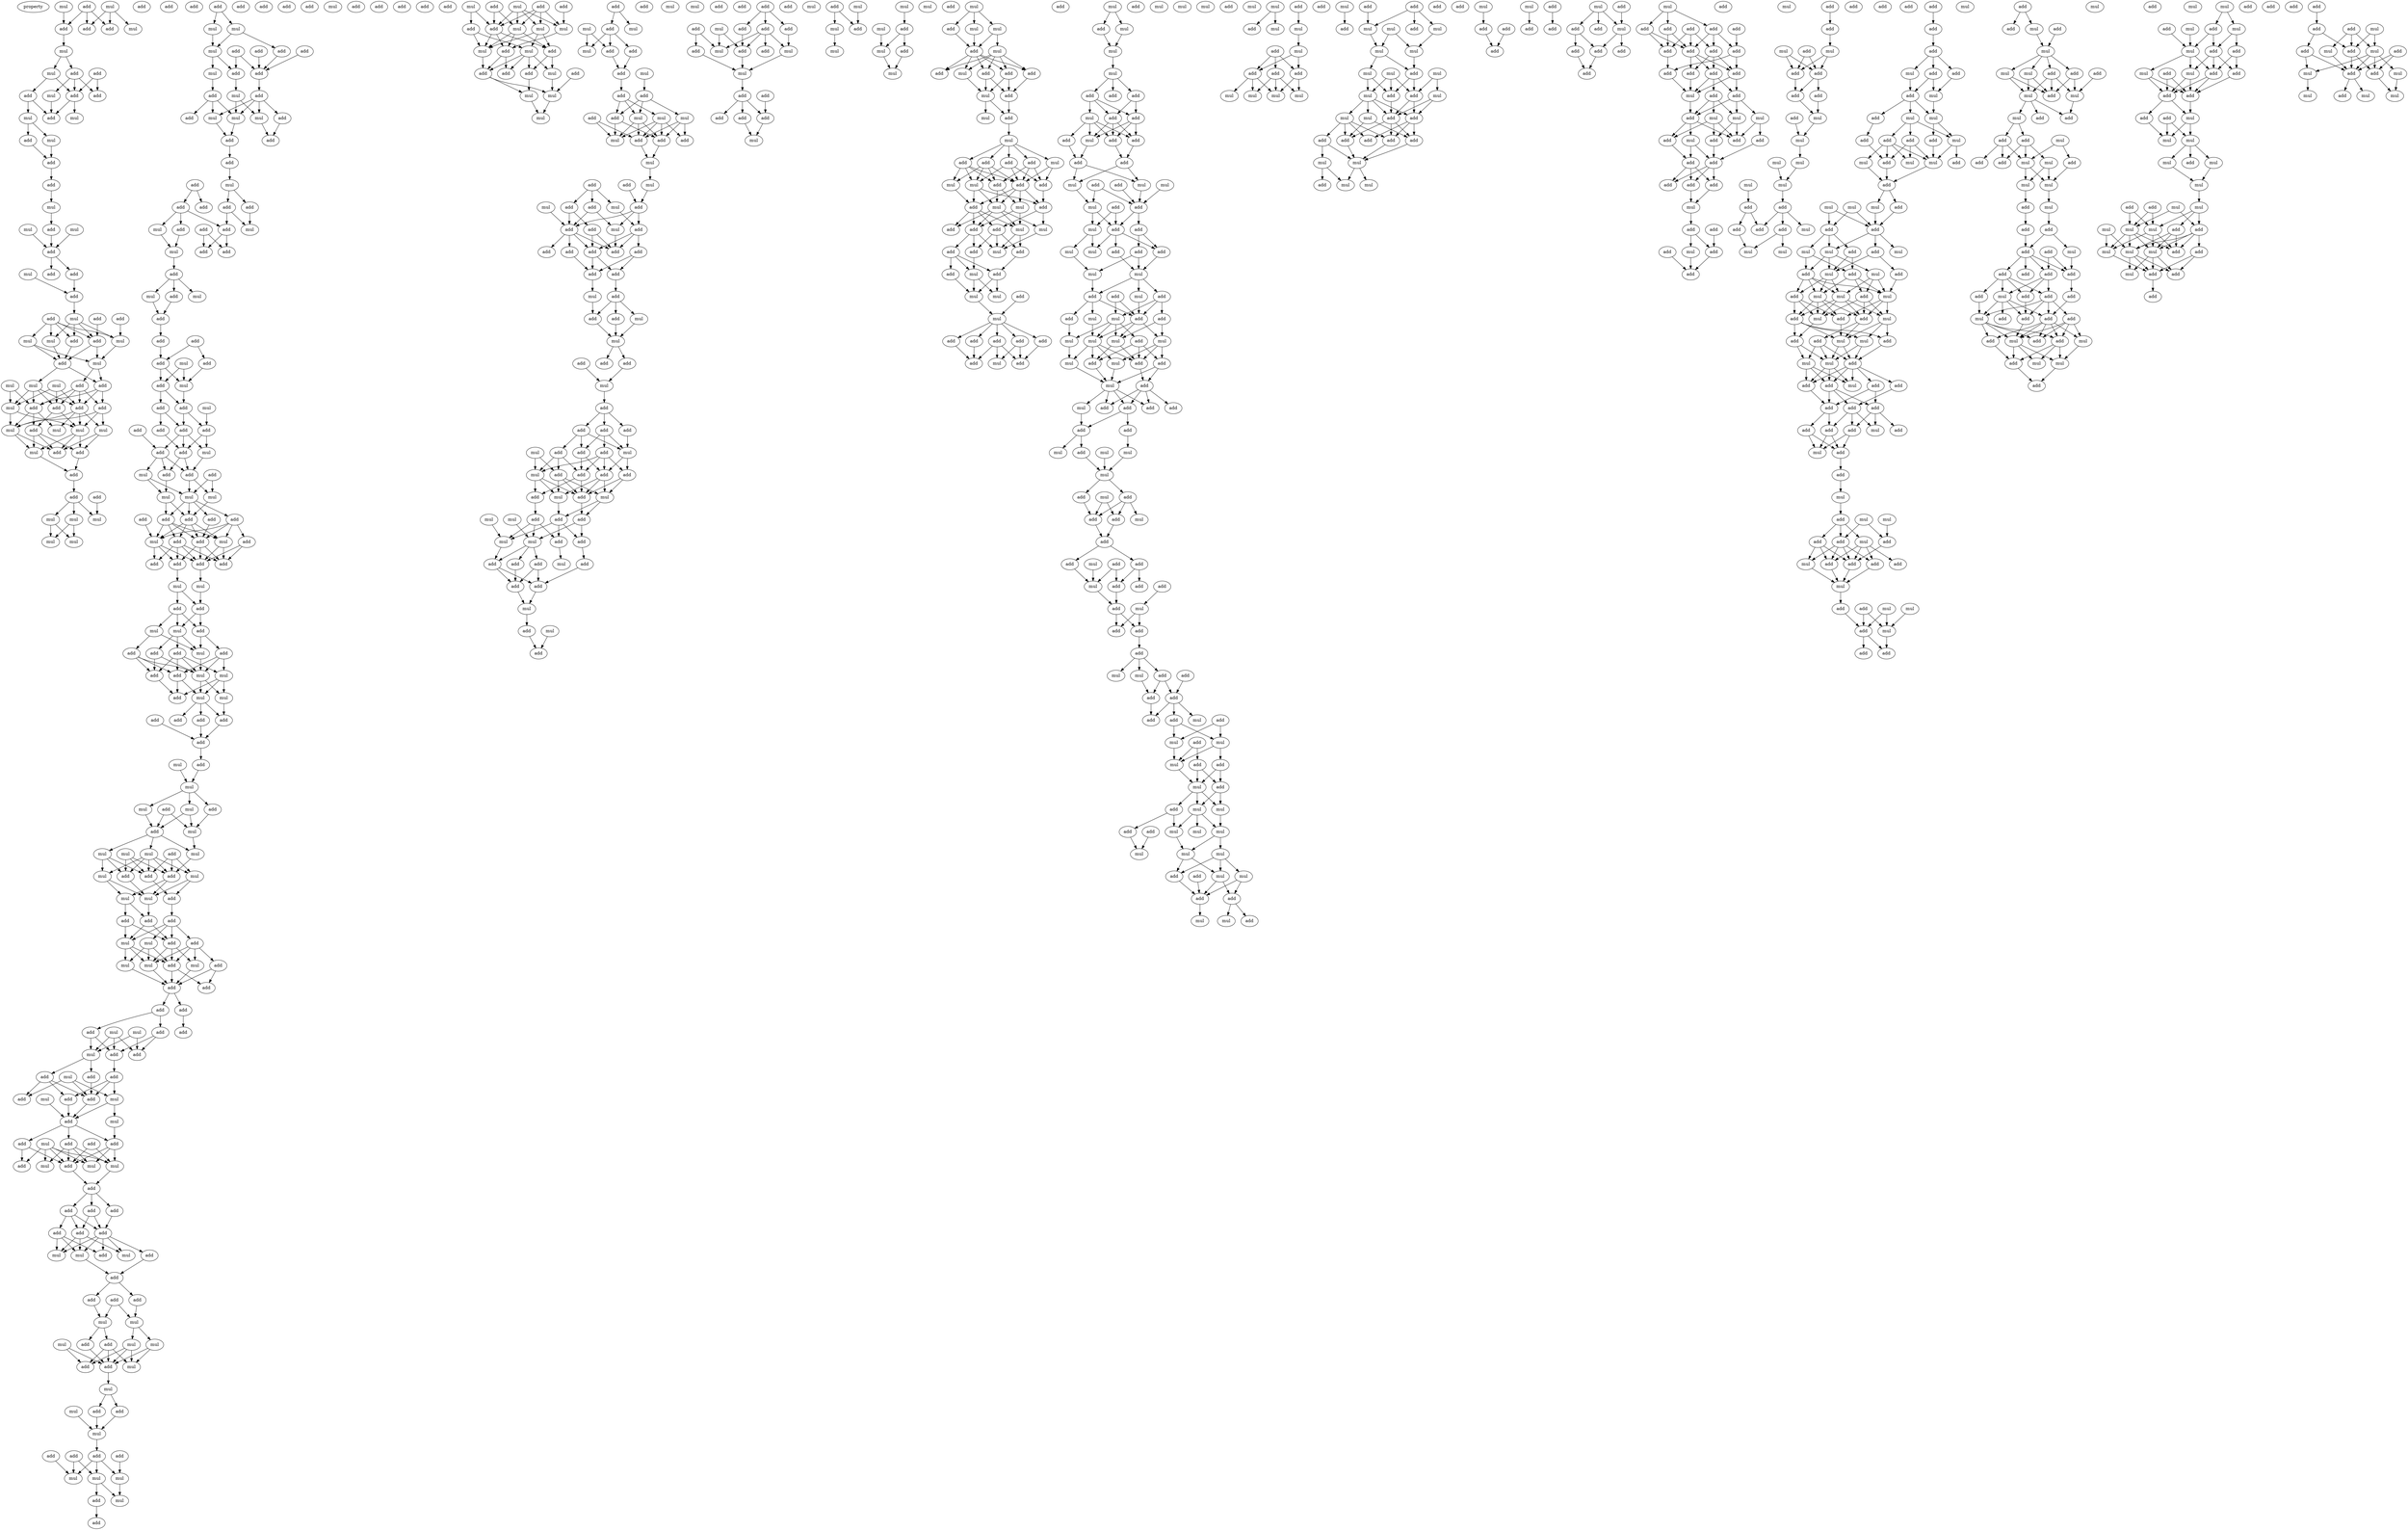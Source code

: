 digraph {
    node [fontcolor=black]
    property [mul=2,lf=1.7]
    0 [ label = mul ];
    1 [ label = add ];
    2 [ label = mul ];
    3 [ label = add ];
    4 [ label = mul ];
    5 [ label = add ];
    6 [ label = add ];
    7 [ label = mul ];
    8 [ label = add ];
    9 [ label = add ];
    10 [ label = mul ];
    11 [ label = mul ];
    12 [ label = add ];
    13 [ label = add ];
    14 [ label = add ];
    15 [ label = mul ];
    16 [ label = mul ];
    17 [ label = add ];
    18 [ label = add ];
    19 [ label = mul ];
    20 [ label = add ];
    21 [ label = add ];
    22 [ label = mul ];
    23 [ label = mul ];
    24 [ label = add ];
    25 [ label = mul ];
    26 [ label = add ];
    27 [ label = add ];
    28 [ label = add ];
    29 [ label = add ];
    30 [ label = add ];
    31 [ label = mul ];
    32 [ label = add ];
    33 [ label = add ];
    34 [ label = add ];
    35 [ label = mul ];
    36 [ label = add ];
    37 [ label = add ];
    38 [ label = mul ];
    39 [ label = mul ];
    40 [ label = add ];
    41 [ label = mul ];
    42 [ label = add ];
    43 [ label = mul ];
    44 [ label = add ];
    45 [ label = add ];
    46 [ label = mul ];
    47 [ label = mul ];
    48 [ label = add ];
    49 [ label = mul ];
    50 [ label = add ];
    51 [ label = add ];
    52 [ label = mul ];
    53 [ label = add ];
    54 [ label = add ];
    55 [ label = mul ];
    56 [ label = mul ];
    57 [ label = mul ];
    58 [ label = mul ];
    59 [ label = add ];
    60 [ label = add ];
    61 [ label = add ];
    62 [ label = mul ];
    63 [ label = add ];
    64 [ label = add ];
    65 [ label = add ];
    66 [ label = mul ];
    67 [ label = mul ];
    68 [ label = mul ];
    69 [ label = mul ];
    70 [ label = add ];
    71 [ label = mul ];
    72 [ label = mul ];
    73 [ label = mul ];
    74 [ label = add ];
    75 [ label = add ];
    76 [ label = add ];
    77 [ label = mul ];
    78 [ label = add ];
    79 [ label = add ];
    80 [ label = mul ];
    81 [ label = add ];
    82 [ label = mul ];
    83 [ label = add ];
    84 [ label = add ];
    85 [ label = mul ];
    86 [ label = add ];
    87 [ label = add ];
    88 [ label = mul ];
    89 [ label = mul ];
    90 [ label = add ];
    91 [ label = add ];
    92 [ label = add ];
    93 [ label = add ];
    94 [ label = add ];
    95 [ label = mul ];
    96 [ label = add ];
    97 [ label = add ];
    98 [ label = add ];
    99 [ label = add ];
    100 [ label = add ];
    101 [ label = add ];
    102 [ label = add ];
    103 [ label = add ];
    104 [ label = mul ];
    105 [ label = mul ];
    106 [ label = add ];
    107 [ label = mul ];
    108 [ label = add ];
    109 [ label = add ];
    110 [ label = add ];
    111 [ label = mul ];
    112 [ label = mul ];
    113 [ label = add ];
    114 [ label = add ];
    115 [ label = add ];
    116 [ label = add ];
    117 [ label = add ];
    118 [ label = mul ];
    119 [ label = add ];
    120 [ label = add ];
    121 [ label = mul ];
    122 [ label = add ];
    123 [ label = add ];
    124 [ label = add ];
    125 [ label = mul ];
    126 [ label = add ];
    127 [ label = add ];
    128 [ label = add ];
    129 [ label = add ];
    130 [ label = add ];
    131 [ label = mul ];
    132 [ label = add ];
    133 [ label = mul ];
    134 [ label = add ];
    135 [ label = add ];
    136 [ label = add ];
    137 [ label = mul ];
    138 [ label = mul ];
    139 [ label = mul ];
    140 [ label = mul ];
    141 [ label = add ];
    142 [ label = add ];
    143 [ label = add ];
    144 [ label = add ];
    145 [ label = add ];
    146 [ label = mul ];
    147 [ label = add ];
    148 [ label = add ];
    149 [ label = mul ];
    150 [ label = add ];
    151 [ label = add ];
    152 [ label = add ];
    153 [ label = add ];
    154 [ label = add ];
    155 [ label = mul ];
    156 [ label = mul ];
    157 [ label = add ];
    158 [ label = add ];
    159 [ label = mul ];
    160 [ label = mul ];
    161 [ label = add ];
    162 [ label = add ];
    163 [ label = add ];
    164 [ label = add ];
    165 [ label = add ];
    166 [ label = mul ];
    167 [ label = add ];
    168 [ label = mul ];
    169 [ label = add ];
    170 [ label = mul ];
    171 [ label = add ];
    172 [ label = mul ];
    173 [ label = mul ];
    174 [ label = add ];
    175 [ label = add ];
    176 [ label = add ];
    177 [ label = add ];
    178 [ label = add ];
    179 [ label = mul ];
    180 [ label = add ];
    181 [ label = mul ];
    182 [ label = mul ];
    183 [ label = mul ];
    184 [ label = add ];
    185 [ label = add ];
    186 [ label = mul ];
    187 [ label = add ];
    188 [ label = add ];
    189 [ label = mul ];
    190 [ label = mul ];
    191 [ label = mul ];
    192 [ label = mul ];
    193 [ label = mul ];
    194 [ label = mul ];
    195 [ label = add ];
    196 [ label = add ];
    197 [ label = add ];
    198 [ label = add ];
    199 [ label = mul ];
    200 [ label = mul ];
    201 [ label = add ];
    202 [ label = add ];
    203 [ label = add ];
    204 [ label = add ];
    205 [ label = mul ];
    206 [ label = mul ];
    207 [ label = add ];
    208 [ label = mul ];
    209 [ label = add ];
    210 [ label = mul ];
    211 [ label = add ];
    212 [ label = mul ];
    213 [ label = add ];
    214 [ label = add ];
    215 [ label = add ];
    216 [ label = add ];
    217 [ label = mul ];
    218 [ label = mul ];
    219 [ label = add ];
    220 [ label = add ];
    221 [ label = add ];
    222 [ label = add ];
    223 [ label = add ];
    224 [ label = mul ];
    225 [ label = add ];
    226 [ label = add ];
    227 [ label = add ];
    228 [ label = mul ];
    229 [ label = add ];
    230 [ label = add ];
    231 [ label = mul ];
    232 [ label = add ];
    233 [ label = mul ];
    234 [ label = mul ];
    235 [ label = add ];
    236 [ label = add ];
    237 [ label = mul ];
    238 [ label = add ];
    239 [ label = add ];
    240 [ label = add ];
    241 [ label = mul ];
    242 [ label = mul ];
    243 [ label = add ];
    244 [ label = add ];
    245 [ label = mul ];
    246 [ label = add ];
    247 [ label = add ];
    248 [ label = add ];
    249 [ label = add ];
    250 [ label = add ];
    251 [ label = add ];
    252 [ label = add ];
    253 [ label = add ];
    254 [ label = mul ];
    255 [ label = mul ];
    256 [ label = mul ];
    257 [ label = add ];
    258 [ label = add ];
    259 [ label = add ];
    260 [ label = add ];
    261 [ label = add ];
    262 [ label = add ];
    263 [ label = mul ];
    264 [ label = mul ];
    265 [ label = add ];
    266 [ label = mul ];
    267 [ label = mul ];
    268 [ label = mul ];
    269 [ label = add ];
    270 [ label = add ];
    271 [ label = add ];
    272 [ label = mul ];
    273 [ label = mul ];
    274 [ label = mul ];
    275 [ label = add ];
    276 [ label = add ];
    277 [ label = add ];
    278 [ label = mul ];
    279 [ label = add ];
    280 [ label = add ];
    281 [ label = add ];
    282 [ label = add ];
    283 [ label = mul ];
    284 [ label = mul ];
    285 [ label = mul ];
    286 [ label = add ];
    287 [ label = mul ];
    288 [ label = add ];
    289 [ label = add ];
    290 [ label = add ];
    291 [ label = add ];
    292 [ label = add ];
    293 [ label = mul ];
    294 [ label = add ];
    295 [ label = mul ];
    296 [ label = add ];
    297 [ label = add ];
    298 [ label = mul ];
    299 [ label = mul ];
    300 [ label = add ];
    301 [ label = mul ];
    302 [ label = add ];
    303 [ label = add ];
    304 [ label = mul ];
    305 [ label = mul ];
    306 [ label = add ];
    307 [ label = mul ];
    308 [ label = add ];
    309 [ label = add ];
    310 [ label = add ];
    311 [ label = mul ];
    312 [ label = mul ];
    313 [ label = mul ];
    314 [ label = add ];
    315 [ label = mul ];
    316 [ label = add ];
    317 [ label = mul ];
    318 [ label = add ];
    319 [ label = mul ];
    320 [ label = add ];
    321 [ label = add ];
    322 [ label = mul ];
    323 [ label = add ];
    324 [ label = add ];
    325 [ label = mul ];
    326 [ label = mul ];
    327 [ label = add ];
    328 [ label = mul ];
    329 [ label = add ];
    330 [ label = add ];
    331 [ label = add ];
    332 [ label = add ];
    333 [ label = mul ];
    334 [ label = mul ];
    335 [ label = mul ];
    336 [ label = add ];
    337 [ label = add ];
    338 [ label = add ];
    339 [ label = mul ];
    340 [ label = mul ];
    341 [ label = add ];
    342 [ label = add ];
    343 [ label = add ];
    344 [ label = add ];
    345 [ label = add ];
    346 [ label = mul ];
    347 [ label = add ];
    348 [ label = add ];
    349 [ label = add ];
    350 [ label = add ];
    351 [ label = add ];
    352 [ label = add ];
    353 [ label = add ];
    354 [ label = mul ];
    355 [ label = add ];
    356 [ label = add ];
    357 [ label = mul ];
    358 [ label = add ];
    359 [ label = mul ];
    360 [ label = add ];
    361 [ label = mul ];
    362 [ label = add ];
    363 [ label = add ];
    364 [ label = add ];
    365 [ label = mul ];
    366 [ label = add ];
    367 [ label = add ];
    368 [ label = add ];
    369 [ label = add ];
    370 [ label = add ];
    371 [ label = add ];
    372 [ label = mul ];
    373 [ label = add ];
    374 [ label = mul ];
    375 [ label = add ];
    376 [ label = add ];
    377 [ label = add ];
    378 [ label = add ];
    379 [ label = mul ];
    380 [ label = mul ];
    381 [ label = add ];
    382 [ label = add ];
    383 [ label = mul ];
    384 [ label = add ];
    385 [ label = mul ];
    386 [ label = add ];
    387 [ label = mul ];
    388 [ label = add ];
    389 [ label = add ];
    390 [ label = mul ];
    391 [ label = mul ];
    392 [ label = add ];
    393 [ label = add ];
    394 [ label = add ];
    395 [ label = add ];
    396 [ label = mul ];
    397 [ label = add ];
    398 [ label = add ];
    399 [ label = add ];
    400 [ label = mul ];
    401 [ label = mul ];
    402 [ label = add ];
    403 [ label = add ];
    404 [ label = mul ];
    405 [ label = add ];
    406 [ label = add ];
    407 [ label = add ];
    408 [ label = add ];
    409 [ label = add ];
    410 [ label = add ];
    411 [ label = add ];
    412 [ label = mul ];
    413 [ label = add ];
    414 [ label = mul ];
    415 [ label = add ];
    416 [ label = mul ];
    417 [ label = add ];
    418 [ label = add ];
    419 [ label = mul ];
    420 [ label = add ];
    421 [ label = add ];
    422 [ label = add ];
    423 [ label = add ];
    424 [ label = add ];
    425 [ label = mul ];
    426 [ label = mul ];
    427 [ label = add ];
    428 [ label = mul ];
    429 [ label = mul ];
    430 [ label = add ];
    431 [ label = mul ];
    432 [ label = mul ];
    433 [ label = add ];
    434 [ label = mul ];
    435 [ label = mul ];
    436 [ label = mul ];
    437 [ label = add ];
    438 [ label = add ];
    439 [ label = mul ];
    440 [ label = mul ];
    441 [ label = mul ];
    442 [ label = add ];
    443 [ label = mul ];
    444 [ label = add ];
    445 [ label = mul ];
    446 [ label = add ];
    447 [ label = add ];
    448 [ label = add ];
    449 [ label = add ];
    450 [ label = mul ];
    451 [ label = mul ];
    452 [ label = add ];
    453 [ label = add ];
    454 [ label = add ];
    455 [ label = mul ];
    456 [ label = mul ];
    457 [ label = add ];
    458 [ label = add ];
    459 [ label = add ];
    460 [ label = mul ];
    461 [ label = add ];
    462 [ label = add ];
    463 [ label = add ];
    464 [ label = mul ];
    465 [ label = mul ];
    466 [ label = add ];
    467 [ label = mul ];
    468 [ label = add ];
    469 [ label = mul ];
    470 [ label = add ];
    471 [ label = add ];
    472 [ label = add ];
    473 [ label = mul ];
    474 [ label = mul ];
    475 [ label = add ];
    476 [ label = mul ];
    477 [ label = add ];
    478 [ label = add ];
    479 [ label = add ];
    480 [ label = add ];
    481 [ label = add ];
    482 [ label = mul ];
    483 [ label = add ];
    484 [ label = mul ];
    485 [ label = mul ];
    486 [ label = mul ];
    487 [ label = add ];
    488 [ label = add ];
    489 [ label = add ];
    490 [ label = add ];
    491 [ label = add ];
    492 [ label = add ];
    493 [ label = mul ];
    494 [ label = add ];
    495 [ label = mul ];
    496 [ label = add ];
    497 [ label = add ];
    498 [ label = mul ];
    499 [ label = mul ];
    500 [ label = mul ];
    501 [ label = mul ];
    502 [ label = mul ];
    503 [ label = add ];
    504 [ label = mul ];
    505 [ label = add ];
    506 [ label = add ];
    507 [ label = mul ];
    508 [ label = add ];
    509 [ label = add ];
    510 [ label = add ];
    511 [ label = mul ];
    512 [ label = add ];
    513 [ label = add ];
    514 [ label = add ];
    515 [ label = add ];
    516 [ label = mul ];
    517 [ label = add ];
    518 [ label = mul ];
    519 [ label = add ];
    520 [ label = mul ];
    521 [ label = add ];
    522 [ label = mul ];
    523 [ label = add ];
    524 [ label = add ];
    525 [ label = mul ];
    526 [ label = add ];
    527 [ label = mul ];
    528 [ label = add ];
    529 [ label = add ];
    530 [ label = add ];
    531 [ label = mul ];
    532 [ label = mul ];
    533 [ label = mul ];
    534 [ label = add ];
    535 [ label = add ];
    536 [ label = mul ];
    537 [ label = add ];
    538 [ label = add ];
    539 [ label = mul ];
    540 [ label = add ];
    541 [ label = mul ];
    542 [ label = add ];
    543 [ label = add ];
    544 [ label = mul ];
    545 [ label = mul ];
    546 [ label = mul ];
    547 [ label = mul ];
    548 [ label = mul ];
    549 [ label = add ];
    550 [ label = add ];
    551 [ label = add ];
    552 [ label = mul ];
    553 [ label = mul ];
    554 [ label = add ];
    555 [ label = add ];
    556 [ label = mul ];
    557 [ label = add ];
    558 [ label = add ];
    559 [ label = add ];
    560 [ label = add ];
    561 [ label = add ];
    562 [ label = add ];
    563 [ label = mul ];
    564 [ label = mul ];
    565 [ label = mul ];
    566 [ label = mul ];
    567 [ label = add ];
    568 [ label = add ];
    569 [ label = mul ];
    570 [ label = mul ];
    571 [ label = add ];
    572 [ label = add ];
    573 [ label = add ];
    574 [ label = add ];
    575 [ label = add ];
    576 [ label = add ];
    577 [ label = mul ];
    578 [ label = add ];
    579 [ label = add ];
    580 [ label = add ];
    581 [ label = mul ];
    582 [ label = add ];
    583 [ label = mul ];
    584 [ label = add ];
    585 [ label = add ];
    586 [ label = add ];
    587 [ label = add ];
    588 [ label = mul ];
    589 [ label = mul ];
    590 [ label = mul ];
    591 [ label = add ];
    592 [ label = add ];
    593 [ label = add ];
    594 [ label = add ];
    595 [ label = add ];
    596 [ label = add ];
    597 [ label = mul ];
    598 [ label = add ];
    599 [ label = mul ];
    600 [ label = mul ];
    601 [ label = add ];
    602 [ label = mul ];
    603 [ label = add ];
    604 [ label = add ];
    605 [ label = add ];
    606 [ label = mul ];
    607 [ label = mul ];
    608 [ label = add ];
    609 [ label = mul ];
    610 [ label = add ];
    611 [ label = mul ];
    612 [ label = add ];
    613 [ label = mul ];
    614 [ label = mul ];
    615 [ label = mul ];
    616 [ label = mul ];
    617 [ label = mul ];
    618 [ label = add ];
    619 [ label = mul ];
    620 [ label = add ];
    621 [ label = mul ];
    622 [ label = add ];
    623 [ label = add ];
    624 [ label = add ];
    625 [ label = mul ];
    626 [ label = mul ];
    627 [ label = mul ];
    628 [ label = add ];
    629 [ label = add ];
    630 [ label = add ];
    631 [ label = mul ];
    632 [ label = mul ];
    633 [ label = add ];
    634 [ label = mul ];
    635 [ label = add ];
    636 [ label = add ];
    637 [ label = add ];
    638 [ label = mul ];
    639 [ label = mul ];
    640 [ label = mul ];
    641 [ label = mul ];
    642 [ label = mul ];
    643 [ label = add ];
    644 [ label = add ];
    645 [ label = add ];
    646 [ label = mul ];
    647 [ label = mul ];
    648 [ label = add ];
    649 [ label = mul ];
    650 [ label = mul ];
    651 [ label = mul ];
    652 [ label = mul ];
    653 [ label = mul ];
    654 [ label = mul ];
    655 [ label = add ];
    656 [ label = mul ];
    657 [ label = add ];
    658 [ label = mul ];
    659 [ label = add ];
    660 [ label = add ];
    661 [ label = mul ];
    662 [ label = add ];
    663 [ label = mul ];
    664 [ label = add ];
    665 [ label = add ];
    666 [ label = add ];
    667 [ label = add ];
    668 [ label = add ];
    669 [ label = mul ];
    670 [ label = mul ];
    671 [ label = add ];
    672 [ label = mul ];
    673 [ label = add ];
    674 [ label = add ];
    675 [ label = mul ];
    676 [ label = mul ];
    677 [ label = add ];
    678 [ label = add ];
    679 [ label = mul ];
    680 [ label = add ];
    681 [ label = add ];
    682 [ label = add ];
    683 [ label = add ];
    684 [ label = mul ];
    685 [ label = add ];
    686 [ label = add ];
    687 [ label = add ];
    688 [ label = mul ];
    689 [ label = add ];
    690 [ label = add ];
    691 [ label = add ];
    692 [ label = add ];
    693 [ label = mul ];
    694 [ label = add ];
    695 [ label = add ];
    696 [ label = add ];
    697 [ label = add ];
    698 [ label = add ];
    699 [ label = add ];
    700 [ label = add ];
    701 [ label = add ];
    702 [ label = add ];
    703 [ label = add ];
    704 [ label = add ];
    705 [ label = add ];
    706 [ label = add ];
    707 [ label = add ];
    708 [ label = add ];
    709 [ label = mul ];
    710 [ label = mul ];
    711 [ label = mul ];
    712 [ label = add ];
    713 [ label = mul ];
    714 [ label = mul ];
    715 [ label = add ];
    716 [ label = add ];
    717 [ label = add ];
    718 [ label = add ];
    719 [ label = add ];
    720 [ label = add ];
    721 [ label = add ];
    722 [ label = add ];
    723 [ label = add ];
    724 [ label = add ];
    725 [ label = mul ];
    726 [ label = add ];
    727 [ label = add ];
    728 [ label = mul ];
    729 [ label = add ];
    730 [ label = mul ];
    731 [ label = add ];
    732 [ label = add ];
    733 [ label = add ];
    734 [ label = add ];
    735 [ label = mul ];
    736 [ label = add ];
    737 [ label = mul ];
    738 [ label = add ];
    739 [ label = add ];
    740 [ label = add ];
    741 [ label = add ];
    742 [ label = add ];
    743 [ label = add ];
    744 [ label = mul ];
    745 [ label = mul ];
    746 [ label = add ];
    747 [ label = mul ];
    748 [ label = mul ];
    749 [ label = add ];
    750 [ label = mul ];
    751 [ label = mul ];
    752 [ label = add ];
    753 [ label = add ];
    754 [ label = add ];
    755 [ label = add ];
    756 [ label = mul ];
    757 [ label = add ];
    758 [ label = mul ];
    759 [ label = mul ];
    760 [ label = add ];
    761 [ label = add ];
    762 [ label = add ];
    763 [ label = mul ];
    764 [ label = add ];
    765 [ label = add ];
    766 [ label = add ];
    767 [ label = mul ];
    768 [ label = mul ];
    769 [ label = mul ];
    770 [ label = add ];
    771 [ label = add ];
    772 [ label = add ];
    773 [ label = add ];
    774 [ label = add ];
    775 [ label = mul ];
    776 [ label = mul ];
    777 [ label = add ];
    778 [ label = add ];
    779 [ label = mul ];
    780 [ label = mul ];
    781 [ label = add ];
    782 [ label = mul ];
    783 [ label = mul ];
    784 [ label = mul ];
    785 [ label = add ];
    786 [ label = add ];
    787 [ label = add ];
    788 [ label = mul ];
    789 [ label = mul ];
    790 [ label = mul ];
    791 [ label = add ];
    792 [ label = add ];
    793 [ label = add ];
    794 [ label = mul ];
    795 [ label = add ];
    796 [ label = add ];
    797 [ label = mul ];
    798 [ label = mul ];
    799 [ label = mul ];
    800 [ label = mul ];
    801 [ label = add ];
    802 [ label = add ];
    803 [ label = add ];
    804 [ label = add ];
    805 [ label = mul ];
    806 [ label = mul ];
    807 [ label = add ];
    808 [ label = add ];
    809 [ label = mul ];
    810 [ label = mul ];
    811 [ label = add ];
    812 [ label = add ];
    813 [ label = mul ];
    814 [ label = mul ];
    815 [ label = add ];
    816 [ label = add ];
    817 [ label = add ];
    818 [ label = add ];
    819 [ label = mul ];
    820 [ label = add ];
    821 [ label = add ];
    822 [ label = add ];
    823 [ label = add ];
    824 [ label = add ];
    825 [ label = add ];
    826 [ label = add ];
    827 [ label = add ];
    828 [ label = mul ];
    829 [ label = mul ];
    830 [ label = add ];
    831 [ label = add ];
    832 [ label = mul ];
    833 [ label = add ];
    834 [ label = mul ];
    835 [ label = mul ];
    836 [ label = add ];
    837 [ label = mul ];
    838 [ label = add ];
    839 [ label = add ];
    840 [ label = mul ];
    841 [ label = add ];
    842 [ label = add ];
    843 [ label = add ];
    844 [ label = add ];
    845 [ label = mul ];
    846 [ label = add ];
    847 [ label = mul ];
    848 [ label = add ];
    849 [ label = mul ];
    850 [ label = mul ];
    851 [ label = add ];
    852 [ label = add ];
    853 [ label = mul ];
    854 [ label = add ];
    855 [ label = add ];
    856 [ label = add ];
    857 [ label = add ];
    858 [ label = mul ];
    859 [ label = mul ];
    860 [ label = add ];
    861 [ label = mul ];
    862 [ label = mul ];
    863 [ label = mul ];
    864 [ label = add ];
    865 [ label = add ];
    866 [ label = add ];
    867 [ label = mul ];
    868 [ label = mul ];
    869 [ label = add ];
    870 [ label = add ];
    871 [ label = mul ];
    872 [ label = add ];
    873 [ label = add ];
    874 [ label = mul ];
    875 [ label = add ];
    876 [ label = add ];
    877 [ label = add ];
    878 [ label = mul ];
    879 [ label = add ];
    880 [ label = mul ];
    881 [ label = mul ];
    882 [ label = mul ];
    883 [ label = mul ];
    884 [ label = add ];
    885 [ label = add ];
    886 [ label = add ];
    887 [ label = add ];
    888 [ label = mul ];
    889 [ label = mul ];
    890 [ label = add ];
    891 [ label = add ];
    892 [ label = add ];
    893 [ label = add ];
    894 [ label = add ];
    895 [ label = mul ];
    896 [ label = add ];
    897 [ label = add ];
    898 [ label = add ];
    899 [ label = add ];
    900 [ label = add ];
    901 [ label = add ];
    902 [ label = add ];
    903 [ label = add ];
    904 [ label = mul ];
    905 [ label = add ];
    906 [ label = mul ];
    907 [ label = add ];
    908 [ label = mul ];
    909 [ label = add ];
    910 [ label = mul ];
    911 [ label = mul ];
    912 [ label = add ];
    913 [ label = add ];
    914 [ label = mul ];
    915 [ label = mul ];
    916 [ label = add ];
    917 [ label = add ];
    918 [ label = add ];
    919 [ label = mul ];
    920 [ label = add ];
    921 [ label = mul ];
    922 [ label = add ];
    923 [ label = mul ];
    924 [ label = add ];
    925 [ label = add ];
    926 [ label = add ];
    927 [ label = mul ];
    928 [ label = add ];
    929 [ label = add ];
    930 [ label = add ];
    931 [ label = add ];
    932 [ label = add ];
    933 [ label = mul ];
    934 [ label = mul ];
    935 [ label = mul ];
    936 [ label = mul ];
    937 [ label = add ];
    938 [ label = mul ];
    939 [ label = mul ];
    940 [ label = mul ];
    941 [ label = mul ];
    942 [ label = add ];
    943 [ label = add ];
    944 [ label = add ];
    945 [ label = mul ];
    946 [ label = add ];
    947 [ label = mul ];
    948 [ label = mul ];
    949 [ label = mul ];
    950 [ label = mul ];
    951 [ label = add ];
    952 [ label = mul ];
    953 [ label = add ];
    954 [ label = mul ];
    955 [ label = add ];
    956 [ label = add ];
    957 [ label = add ];
    958 [ label = add ];
    959 [ label = add ];
    960 [ label = add ];
    961 [ label = mul ];
    962 [ label = add ];
    963 [ label = add ];
    964 [ label = add ];
    965 [ label = add ];
    966 [ label = mul ];
    967 [ label = mul ];
    968 [ label = mul ];
    969 [ label = mul ];
    970 [ label = add ];
    971 [ label = add ];
    972 [ label = add ];
    973 [ label = mul ];
    974 [ label = mul ];
    975 [ label = mul ];
    0 -> 6 [ name = 0 ];
    1 -> 3 [ name = 1 ];
    1 -> 5 [ name = 2 ];
    1 -> 6 [ name = 3 ];
    2 -> 3 [ name = 4 ];
    2 -> 4 [ name = 5 ];
    2 -> 5 [ name = 6 ];
    6 -> 7 [ name = 7 ];
    7 -> 9 [ name = 8 ];
    7 -> 10 [ name = 9 ];
    8 -> 13 [ name = 10 ];
    8 -> 14 [ name = 11 ];
    9 -> 11 [ name = 12 ];
    9 -> 13 [ name = 13 ];
    9 -> 14 [ name = 14 ];
    10 -> 12 [ name = 15 ];
    10 -> 13 [ name = 16 ];
    11 -> 17 [ name = 17 ];
    12 -> 15 [ name = 18 ];
    12 -> 17 [ name = 19 ];
    13 -> 16 [ name = 20 ];
    13 -> 17 [ name = 21 ];
    15 -> 18 [ name = 22 ];
    15 -> 19 [ name = 23 ];
    18 -> 20 [ name = 24 ];
    19 -> 20 [ name = 25 ];
    20 -> 21 [ name = 26 ];
    21 -> 22 [ name = 27 ];
    22 -> 24 [ name = 28 ];
    23 -> 27 [ name = 29 ];
    24 -> 27 [ name = 30 ];
    25 -> 27 [ name = 31 ];
    27 -> 29 [ name = 32 ];
    27 -> 30 [ name = 33 ];
    29 -> 33 [ name = 34 ];
    31 -> 33 [ name = 35 ];
    33 -> 35 [ name = 36 ];
    34 -> 38 [ name = 37 ];
    34 -> 39 [ name = 38 ];
    34 -> 40 [ name = 39 ];
    34 -> 41 [ name = 40 ];
    34 -> 42 [ name = 41 ];
    35 -> 39 [ name = 42 ];
    35 -> 40 [ name = 43 ];
    35 -> 41 [ name = 44 ];
    35 -> 42 [ name = 45 ];
    36 -> 40 [ name = 46 ];
    37 -> 41 [ name = 47 ];
    38 -> 43 [ name = 48 ];
    38 -> 44 [ name = 49 ];
    39 -> 44 [ name = 50 ];
    40 -> 43 [ name = 51 ];
    40 -> 44 [ name = 52 ];
    41 -> 43 [ name = 53 ];
    42 -> 44 [ name = 54 ];
    43 -> 45 [ name = 55 ];
    43 -> 48 [ name = 56 ];
    44 -> 46 [ name = 57 ];
    44 -> 48 [ name = 58 ];
    45 -> 50 [ name = 59 ];
    45 -> 51 [ name = 60 ];
    45 -> 53 [ name = 61 ];
    45 -> 54 [ name = 62 ];
    46 -> 50 [ name = 63 ];
    46 -> 51 [ name = 64 ];
    46 -> 52 [ name = 65 ];
    46 -> 54 [ name = 66 ];
    47 -> 52 [ name = 67 ];
    47 -> 54 [ name = 68 ];
    48 -> 50 [ name = 69 ];
    48 -> 53 [ name = 70 ];
    48 -> 54 [ name = 71 ];
    49 -> 50 [ name = 72 ];
    49 -> 51 [ name = 73 ];
    49 -> 52 [ name = 74 ];
    50 -> 55 [ name = 75 ];
    50 -> 56 [ name = 76 ];
    50 -> 57 [ name = 77 ];
    50 -> 58 [ name = 78 ];
    51 -> 58 [ name = 79 ];
    51 -> 59 [ name = 80 ];
    52 -> 56 [ name = 81 ];
    52 -> 58 [ name = 82 ];
    53 -> 56 [ name = 83 ];
    53 -> 57 [ name = 84 ];
    53 -> 58 [ name = 85 ];
    54 -> 55 [ name = 86 ];
    54 -> 56 [ name = 87 ];
    54 -> 59 [ name = 88 ];
    56 -> 61 [ name = 89 ];
    56 -> 62 [ name = 90 ];
    57 -> 60 [ name = 91 ];
    57 -> 61 [ name = 92 ];
    58 -> 60 [ name = 93 ];
    58 -> 61 [ name = 94 ];
    58 -> 62 [ name = 95 ];
    59 -> 60 [ name = 96 ];
    59 -> 61 [ name = 97 ];
    59 -> 62 [ name = 98 ];
    60 -> 63 [ name = 99 ];
    62 -> 63 [ name = 100 ];
    63 -> 65 [ name = 101 ];
    64 -> 68 [ name = 102 ];
    65 -> 66 [ name = 103 ];
    65 -> 67 [ name = 104 ];
    65 -> 68 [ name = 105 ];
    66 -> 69 [ name = 106 ];
    66 -> 71 [ name = 107 ];
    67 -> 69 [ name = 108 ];
    67 -> 71 [ name = 109 ];
    70 -> 72 [ name = 110 ];
    70 -> 73 [ name = 111 ];
    72 -> 76 [ name = 112 ];
    72 -> 77 [ name = 113 ];
    73 -> 77 [ name = 114 ];
    74 -> 79 [ name = 115 ];
    75 -> 79 [ name = 116 ];
    75 -> 81 [ name = 117 ];
    76 -> 79 [ name = 118 ];
    77 -> 80 [ name = 119 ];
    77 -> 81 [ name = 120 ];
    78 -> 79 [ name = 121 ];
    79 -> 83 [ name = 122 ];
    80 -> 84 [ name = 123 ];
    81 -> 82 [ name = 124 ];
    82 -> 85 [ name = 125 ];
    82 -> 88 [ name = 126 ];
    83 -> 85 [ name = 127 ];
    83 -> 86 [ name = 128 ];
    83 -> 88 [ name = 129 ];
    83 -> 89 [ name = 130 ];
    84 -> 85 [ name = 131 ];
    84 -> 87 [ name = 132 ];
    84 -> 89 [ name = 133 ];
    85 -> 90 [ name = 134 ];
    86 -> 91 [ name = 135 ];
    88 -> 91 [ name = 136 ];
    89 -> 90 [ name = 137 ];
    90 -> 92 [ name = 138 ];
    92 -> 95 [ name = 139 ];
    95 -> 98 [ name = 140 ];
    95 -> 100 [ name = 141 ];
    96 -> 97 [ name = 142 ];
    96 -> 99 [ name = 143 ];
    97 -> 101 [ name = 144 ];
    97 -> 103 [ name = 145 ];
    97 -> 104 [ name = 146 ];
    98 -> 103 [ name = 147 ];
    98 -> 105 [ name = 148 ];
    100 -> 105 [ name = 149 ];
    101 -> 107 [ name = 150 ];
    102 -> 106 [ name = 151 ];
    102 -> 108 [ name = 152 ];
    103 -> 106 [ name = 153 ];
    103 -> 108 [ name = 154 ];
    104 -> 107 [ name = 155 ];
    107 -> 109 [ name = 156 ];
    109 -> 110 [ name = 157 ];
    109 -> 111 [ name = 158 ];
    109 -> 112 [ name = 159 ];
    110 -> 113 [ name = 160 ];
    112 -> 113 [ name = 161 ];
    113 -> 116 [ name = 162 ];
    114 -> 117 [ name = 163 ];
    114 -> 119 [ name = 164 ];
    116 -> 117 [ name = 165 ];
    117 -> 121 [ name = 166 ];
    117 -> 122 [ name = 167 ];
    118 -> 121 [ name = 168 ];
    118 -> 122 [ name = 169 ];
    119 -> 121 [ name = 170 ];
    121 -> 123 [ name = 171 ];
    122 -> 123 [ name = 172 ];
    122 -> 124 [ name = 173 ];
    123 -> 126 [ name = 174 ];
    123 -> 128 [ name = 175 ];
    124 -> 128 [ name = 176 ];
    124 -> 129 [ name = 177 ];
    125 -> 126 [ name = 178 ];
    126 -> 131 [ name = 179 ];
    126 -> 132 [ name = 180 ];
    127 -> 130 [ name = 181 ];
    128 -> 130 [ name = 182 ];
    128 -> 131 [ name = 183 ];
    128 -> 132 [ name = 184 ];
    129 -> 132 [ name = 185 ];
    130 -> 133 [ name = 186 ];
    130 -> 134 [ name = 187 ];
    130 -> 135 [ name = 188 ];
    131 -> 135 [ name = 189 ];
    132 -> 134 [ name = 190 ];
    132 -> 135 [ name = 191 ];
    133 -> 139 [ name = 192 ];
    133 -> 140 [ name = 193 ];
    134 -> 140 [ name = 194 ];
    135 -> 138 [ name = 195 ];
    135 -> 139 [ name = 196 ];
    136 -> 138 [ name = 197 ];
    136 -> 139 [ name = 198 ];
    138 -> 143 [ name = 199 ];
    139 -> 141 [ name = 200 ];
    139 -> 142 [ name = 201 ];
    139 -> 143 [ name = 202 ];
    139 -> 145 [ name = 203 ];
    140 -> 141 [ name = 204 ];
    140 -> 143 [ name = 205 ];
    141 -> 146 [ name = 206 ];
    141 -> 147 [ name = 207 ];
    141 -> 149 [ name = 208 ];
    141 -> 150 [ name = 209 ];
    142 -> 146 [ name = 210 ];
    142 -> 148 [ name = 211 ];
    142 -> 149 [ name = 212 ];
    142 -> 150 [ name = 213 ];
    143 -> 146 [ name = 214 ];
    143 -> 147 [ name = 215 ];
    143 -> 149 [ name = 216 ];
    143 -> 150 [ name = 217 ];
    144 -> 149 [ name = 218 ];
    145 -> 150 [ name = 219 ];
    146 -> 151 [ name = 220 ];
    146 -> 154 [ name = 221 ];
    147 -> 151 [ name = 222 ];
    147 -> 152 [ name = 223 ];
    147 -> 153 [ name = 224 ];
    147 -> 154 [ name = 225 ];
    148 -> 151 [ name = 226 ];
    148 -> 154 [ name = 227 ];
    149 -> 151 [ name = 228 ];
    149 -> 152 [ name = 229 ];
    149 -> 153 [ name = 230 ];
    150 -> 151 [ name = 231 ];
    150 -> 153 [ name = 232 ];
    150 -> 154 [ name = 233 ];
    151 -> 155 [ name = 234 ];
    153 -> 156 [ name = 235 ];
    155 -> 158 [ name = 236 ];
    156 -> 157 [ name = 237 ];
    156 -> 158 [ name = 238 ];
    157 -> 159 [ name = 239 ];
    157 -> 160 [ name = 240 ];
    157 -> 161 [ name = 241 ];
    158 -> 160 [ name = 242 ];
    158 -> 161 [ name = 243 ];
    159 -> 164 [ name = 244 ];
    159 -> 166 [ name = 245 ];
    160 -> 163 [ name = 246 ];
    160 -> 165 [ name = 247 ];
    160 -> 166 [ name = 248 ];
    161 -> 162 [ name = 249 ];
    161 -> 166 [ name = 250 ];
    162 -> 168 [ name = 251 ];
    162 -> 169 [ name = 252 ];
    162 -> 170 [ name = 253 ];
    163 -> 167 [ name = 254 ];
    163 -> 170 [ name = 255 ];
    164 -> 167 [ name = 256 ];
    164 -> 169 [ name = 257 ];
    164 -> 170 [ name = 258 ];
    165 -> 167 [ name = 259 ];
    165 -> 168 [ name = 260 ];
    165 -> 169 [ name = 261 ];
    165 -> 170 [ name = 262 ];
    166 -> 170 [ name = 263 ];
    167 -> 171 [ name = 264 ];
    168 -> 171 [ name = 265 ];
    168 -> 172 [ name = 266 ];
    168 -> 173 [ name = 267 ];
    169 -> 171 [ name = 268 ];
    169 -> 172 [ name = 269 ];
    170 -> 172 [ name = 270 ];
    170 -> 173 [ name = 271 ];
    172 -> 174 [ name = 272 ];
    172 -> 175 [ name = 273 ];
    172 -> 177 [ name = 274 ];
    173 -> 177 [ name = 275 ];
    175 -> 178 [ name = 276 ];
    176 -> 178 [ name = 277 ];
    177 -> 178 [ name = 278 ];
    178 -> 180 [ name = 279 ];
    179 -> 181 [ name = 280 ];
    180 -> 181 [ name = 281 ];
    181 -> 182 [ name = 282 ];
    181 -> 183 [ name = 283 ];
    181 -> 185 [ name = 284 ];
    182 -> 186 [ name = 285 ];
    182 -> 187 [ name = 286 ];
    183 -> 187 [ name = 287 ];
    184 -> 186 [ name = 288 ];
    184 -> 187 [ name = 289 ];
    185 -> 186 [ name = 290 ];
    186 -> 191 [ name = 291 ];
    187 -> 190 [ name = 292 ];
    187 -> 191 [ name = 293 ];
    187 -> 192 [ name = 294 ];
    188 -> 194 [ name = 295 ];
    188 -> 195 [ name = 296 ];
    188 -> 196 [ name = 297 ];
    189 -> 195 [ name = 298 ];
    189 -> 196 [ name = 299 ];
    189 -> 197 [ name = 300 ];
    190 -> 193 [ name = 301 ];
    190 -> 194 [ name = 302 ];
    190 -> 195 [ name = 303 ];
    190 -> 196 [ name = 304 ];
    190 -> 197 [ name = 305 ];
    191 -> 196 [ name = 306 ];
    192 -> 193 [ name = 307 ];
    192 -> 195 [ name = 308 ];
    192 -> 197 [ name = 309 ];
    193 -> 199 [ name = 310 ];
    193 -> 200 [ name = 311 ];
    194 -> 198 [ name = 312 ];
    194 -> 200 [ name = 313 ];
    195 -> 198 [ name = 314 ];
    196 -> 199 [ name = 315 ];
    196 -> 200 [ name = 316 ];
    197 -> 200 [ name = 317 ];
    198 -> 202 [ name = 318 ];
    199 -> 201 [ name = 319 ];
    199 -> 203 [ name = 320 ];
    200 -> 201 [ name = 321 ];
    201 -> 204 [ name = 322 ];
    201 -> 206 [ name = 323 ];
    202 -> 204 [ name = 324 ];
    202 -> 205 [ name = 325 ];
    202 -> 206 [ name = 326 ];
    202 -> 207 [ name = 327 ];
    203 -> 204 [ name = 328 ];
    203 -> 206 [ name = 329 ];
    204 -> 208 [ name = 330 ];
    204 -> 209 [ name = 331 ];
    204 -> 210 [ name = 332 ];
    205 -> 208 [ name = 333 ];
    205 -> 209 [ name = 334 ];
    205 -> 212 [ name = 335 ];
    206 -> 208 [ name = 336 ];
    206 -> 209 [ name = 337 ];
    206 -> 212 [ name = 338 ];
    207 -> 208 [ name = 339 ];
    207 -> 209 [ name = 340 ];
    207 -> 210 [ name = 341 ];
    207 -> 211 [ name = 342 ];
    208 -> 213 [ name = 343 ];
    209 -> 213 [ name = 344 ];
    209 -> 214 [ name = 345 ];
    210 -> 213 [ name = 346 ];
    211 -> 213 [ name = 347 ];
    211 -> 214 [ name = 348 ];
    212 -> 213 [ name = 349 ];
    213 -> 215 [ name = 350 ];
    213 -> 216 [ name = 351 ];
    215 -> 219 [ name = 352 ];
    215 -> 220 [ name = 353 ];
    216 -> 221 [ name = 354 ];
    217 -> 222 [ name = 355 ];
    217 -> 224 [ name = 356 ];
    218 -> 222 [ name = 357 ];
    218 -> 223 [ name = 358 ];
    218 -> 224 [ name = 359 ];
    219 -> 222 [ name = 360 ];
    219 -> 223 [ name = 361 ];
    220 -> 223 [ name = 362 ];
    220 -> 224 [ name = 363 ];
    223 -> 227 [ name = 364 ];
    224 -> 225 [ name = 365 ];
    224 -> 226 [ name = 366 ];
    225 -> 229 [ name = 367 ];
    226 -> 229 [ name = 368 ];
    226 -> 230 [ name = 369 ];
    226 -> 232 [ name = 370 ];
    227 -> 229 [ name = 371 ];
    227 -> 230 [ name = 372 ];
    227 -> 233 [ name = 373 ];
    228 -> 229 [ name = 374 ];
    228 -> 232 [ name = 375 ];
    228 -> 233 [ name = 376 ];
    229 -> 235 [ name = 377 ];
    230 -> 235 [ name = 378 ];
    231 -> 235 [ name = 379 ];
    233 -> 234 [ name = 380 ];
    233 -> 235 [ name = 381 ];
    234 -> 236 [ name = 382 ];
    235 -> 236 [ name = 383 ];
    235 -> 239 [ name = 384 ];
    235 -> 240 [ name = 385 ];
    236 -> 241 [ name = 386 ];
    236 -> 242 [ name = 387 ];
    236 -> 243 [ name = 388 ];
    237 -> 241 [ name = 389 ];
    237 -> 242 [ name = 390 ];
    237 -> 243 [ name = 391 ];
    237 -> 244 [ name = 392 ];
    237 -> 245 [ name = 393 ];
    238 -> 242 [ name = 394 ];
    238 -> 243 [ name = 395 ];
    239 -> 243 [ name = 396 ];
    239 -> 244 [ name = 397 ];
    240 -> 241 [ name = 398 ];
    240 -> 242 [ name = 399 ];
    240 -> 243 [ name = 400 ];
    240 -> 245 [ name = 401 ];
    242 -> 246 [ name = 402 ];
    243 -> 246 [ name = 403 ];
    246 -> 247 [ name = 404 ];
    246 -> 248 [ name = 405 ];
    246 -> 249 [ name = 406 ];
    247 -> 251 [ name = 407 ];
    248 -> 250 [ name = 408 ];
    248 -> 251 [ name = 409 ];
    248 -> 252 [ name = 410 ];
    249 -> 250 [ name = 411 ];
    249 -> 251 [ name = 412 ];
    250 -> 254 [ name = 413 ];
    250 -> 255 [ name = 414 ];
    250 -> 256 [ name = 415 ];
    251 -> 253 [ name = 416 ];
    251 -> 254 [ name = 417 ];
    251 -> 255 [ name = 418 ];
    251 -> 256 [ name = 419 ];
    251 -> 257 [ name = 420 ];
    252 -> 253 [ name = 421 ];
    252 -> 254 [ name = 422 ];
    252 -> 255 [ name = 423 ];
    254 -> 258 [ name = 424 ];
    257 -> 258 [ name = 425 ];
    258 -> 259 [ name = 426 ];
    258 -> 260 [ name = 427 ];
    259 -> 264 [ name = 428 ];
    260 -> 263 [ name = 429 ];
    261 -> 263 [ name = 430 ];
    261 -> 264 [ name = 431 ];
    263 -> 265 [ name = 432 ];
    263 -> 269 [ name = 433 ];
    264 -> 266 [ name = 434 ];
    264 -> 268 [ name = 435 ];
    265 -> 270 [ name = 436 ];
    265 -> 271 [ name = 437 ];
    265 -> 272 [ name = 438 ];
    266 -> 271 [ name = 439 ];
    266 -> 272 [ name = 440 ];
    267 -> 270 [ name = 441 ];
    267 -> 271 [ name = 442 ];
    268 -> 270 [ name = 443 ];
    268 -> 271 [ name = 444 ];
    268 -> 272 [ name = 445 ];
    269 -> 271 [ name = 446 ];
    271 -> 273 [ name = 447 ];
    273 -> 276 [ name = 448 ];
    273 -> 277 [ name = 449 ];
    274 -> 278 [ name = 450 ];
    276 -> 278 [ name = 451 ];
    277 -> 278 [ name = 452 ];
    278 -> 280 [ name = 453 ];
    279 -> 284 [ name = 454 ];
    280 -> 283 [ name = 455 ];
    280 -> 284 [ name = 456 ];
    280 -> 285 [ name = 457 ];
    281 -> 285 [ name = 458 ];
    282 -> 283 [ name = 459 ];
    282 -> 285 [ name = 460 ];
    283 -> 286 [ name = 461 ];
    283 -> 287 [ name = 462 ];
    284 -> 287 [ name = 463 ];
    286 -> 288 [ name = 464 ];
    292 -> 298 [ name = 465 ];
    293 -> 297 [ name = 466 ];
    293 -> 300 [ name = 467 ];
    294 -> 297 [ name = 468 ];
    294 -> 299 [ name = 469 ];
    295 -> 297 [ name = 470 ];
    295 -> 298 [ name = 471 ];
    295 -> 299 [ name = 472 ];
    295 -> 301 [ name = 473 ];
    296 -> 297 [ name = 474 ];
    296 -> 298 [ name = 475 ];
    296 -> 299 [ name = 476 ];
    296 -> 301 [ name = 477 ];
    297 -> 302 [ name = 478 ];
    297 -> 303 [ name = 479 ];
    297 -> 304 [ name = 480 ];
    298 -> 302 [ name = 481 ];
    299 -> 302 [ name = 482 ];
    299 -> 303 [ name = 483 ];
    299 -> 304 [ name = 484 ];
    300 -> 304 [ name = 485 ];
    300 -> 305 [ name = 486 ];
    301 -> 303 [ name = 487 ];
    301 -> 304 [ name = 488 ];
    301 -> 305 [ name = 489 ];
    302 -> 306 [ name = 490 ];
    302 -> 309 [ name = 491 ];
    303 -> 307 [ name = 492 ];
    303 -> 310 [ name = 493 ];
    304 -> 309 [ name = 494 ];
    305 -> 306 [ name = 495 ];
    305 -> 307 [ name = 496 ];
    305 -> 309 [ name = 497 ];
    305 -> 310 [ name = 498 ];
    307 -> 312 [ name = 499 ];
    308 -> 312 [ name = 500 ];
    309 -> 311 [ name = 501 ];
    309 -> 312 [ name = 502 ];
    310 -> 311 [ name = 503 ];
    311 -> 313 [ name = 504 ];
    312 -> 313 [ name = 505 ];
    314 -> 315 [ name = 506 ];
    314 -> 316 [ name = 507 ];
    316 -> 318 [ name = 508 ];
    316 -> 319 [ name = 509 ];
    316 -> 320 [ name = 510 ];
    317 -> 318 [ name = 511 ];
    317 -> 319 [ name = 512 ];
    318 -> 321 [ name = 513 ];
    320 -> 321 [ name = 514 ];
    321 -> 324 [ name = 515 ];
    322 -> 323 [ name = 516 ];
    323 -> 325 [ name = 517 ];
    323 -> 326 [ name = 518 ];
    323 -> 327 [ name = 519 ];
    324 -> 325 [ name = 520 ];
    324 -> 327 [ name = 521 ];
    324 -> 328 [ name = 522 ];
    325 -> 330 [ name = 523 ];
    325 -> 332 [ name = 524 ];
    325 -> 333 [ name = 525 ];
    326 -> 330 [ name = 526 ];
    326 -> 331 [ name = 527 ];
    326 -> 332 [ name = 528 ];
    327 -> 332 [ name = 529 ];
    327 -> 333 [ name = 530 ];
    328 -> 330 [ name = 531 ];
    328 -> 331 [ name = 532 ];
    328 -> 332 [ name = 533 ];
    328 -> 333 [ name = 534 ];
    329 -> 330 [ name = 535 ];
    329 -> 333 [ name = 536 ];
    330 -> 334 [ name = 537 ];
    332 -> 334 [ name = 538 ];
    334 -> 335 [ name = 539 ];
    335 -> 341 [ name = 540 ];
    336 -> 341 [ name = 541 ];
    337 -> 338 [ name = 542 ];
    337 -> 339 [ name = 543 ];
    337 -> 342 [ name = 544 ];
    338 -> 343 [ name = 545 ];
    338 -> 344 [ name = 546 ];
    339 -> 345 [ name = 547 ];
    340 -> 344 [ name = 548 ];
    341 -> 344 [ name = 549 ];
    341 -> 345 [ name = 550 ];
    341 -> 346 [ name = 551 ];
    342 -> 344 [ name = 552 ];
    342 -> 346 [ name = 553 ];
    343 -> 349 [ name = 554 ];
    343 -> 351 [ name = 555 ];
    344 -> 348 [ name = 556 ];
    344 -> 349 [ name = 557 ];
    344 -> 350 [ name = 558 ];
    344 -> 351 [ name = 559 ];
    345 -> 347 [ name = 560 ];
    345 -> 349 [ name = 561 ];
    345 -> 351 [ name = 562 ];
    346 -> 351 [ name = 563 ];
    347 -> 352 [ name = 564 ];
    347 -> 353 [ name = 565 ];
    348 -> 352 [ name = 566 ];
    349 -> 352 [ name = 567 ];
    349 -> 353 [ name = 568 ];
    352 -> 354 [ name = 569 ];
    353 -> 355 [ name = 570 ];
    354 -> 358 [ name = 571 ];
    355 -> 357 [ name = 572 ];
    355 -> 358 [ name = 573 ];
    355 -> 360 [ name = 574 ];
    357 -> 361 [ name = 575 ];
    358 -> 361 [ name = 576 ];
    360 -> 361 [ name = 577 ];
    361 -> 363 [ name = 578 ];
    361 -> 364 [ name = 579 ];
    362 -> 365 [ name = 580 ];
    364 -> 365 [ name = 581 ];
    365 -> 366 [ name = 582 ];
    366 -> 367 [ name = 583 ];
    366 -> 368 [ name = 584 ];
    366 -> 369 [ name = 585 ];
    367 -> 371 [ name = 586 ];
    367 -> 373 [ name = 587 ];
    367 -> 374 [ name = 588 ];
    368 -> 374 [ name = 589 ];
    369 -> 370 [ name = 590 ];
    369 -> 373 [ name = 591 ];
    369 -> 374 [ name = 592 ];
    370 -> 375 [ name = 593 ];
    370 -> 376 [ name = 594 ];
    370 -> 377 [ name = 595 ];
    370 -> 379 [ name = 596 ];
    371 -> 376 [ name = 597 ];
    371 -> 378 [ name = 598 ];
    371 -> 379 [ name = 599 ];
    372 -> 378 [ name = 600 ];
    372 -> 379 [ name = 601 ];
    373 -> 375 [ name = 602 ];
    373 -> 376 [ name = 603 ];
    374 -> 375 [ name = 604 ];
    374 -> 377 [ name = 605 ];
    375 -> 380 [ name = 606 ];
    375 -> 382 [ name = 607 ];
    375 -> 383 [ name = 608 ];
    376 -> 381 [ name = 609 ];
    376 -> 382 [ name = 610 ];
    377 -> 382 [ name = 611 ];
    377 -> 383 [ name = 612 ];
    378 -> 380 [ name = 613 ];
    378 -> 382 [ name = 614 ];
    378 -> 383 [ name = 615 ];
    379 -> 380 [ name = 616 ];
    379 -> 381 [ name = 617 ];
    379 -> 382 [ name = 618 ];
    380 -> 386 [ name = 619 ];
    381 -> 388 [ name = 620 ];
    382 -> 384 [ name = 621 ];
    383 -> 384 [ name = 622 ];
    383 -> 386 [ name = 623 ];
    384 -> 389 [ name = 624 ];
    384 -> 391 [ name = 625 ];
    385 -> 390 [ name = 626 ];
    386 -> 389 [ name = 627 ];
    386 -> 390 [ name = 628 ];
    386 -> 392 [ name = 629 ];
    387 -> 391 [ name = 630 ];
    388 -> 390 [ name = 631 ];
    388 -> 391 [ name = 632 ];
    388 -> 392 [ name = 633 ];
    389 -> 394 [ name = 634 ];
    390 -> 395 [ name = 635 ];
    391 -> 393 [ name = 636 ];
    391 -> 395 [ name = 637 ];
    391 -> 397 [ name = 638 ];
    392 -> 396 [ name = 639 ];
    393 -> 398 [ name = 640 ];
    393 -> 399 [ name = 641 ];
    394 -> 399 [ name = 642 ];
    395 -> 398 [ name = 643 ];
    395 -> 399 [ name = 644 ];
    397 -> 398 [ name = 645 ];
    398 -> 400 [ name = 646 ];
    399 -> 400 [ name = 647 ];
    400 -> 402 [ name = 648 ];
    402 -> 406 [ name = 649 ];
    404 -> 406 [ name = 650 ];
    407 -> 409 [ name = 651 ];
    407 -> 410 [ name = 652 ];
    407 -> 411 [ name = 653 ];
    408 -> 413 [ name = 654 ];
    408 -> 416 [ name = 655 ];
    409 -> 414 [ name = 656 ];
    410 -> 414 [ name = 657 ];
    410 -> 415 [ name = 658 ];
    410 -> 416 [ name = 659 ];
    410 -> 417 [ name = 660 ];
    411 -> 417 [ name = 661 ];
    412 -> 416 [ name = 662 ];
    412 -> 417 [ name = 663 ];
    413 -> 419 [ name = 664 ];
    414 -> 419 [ name = 665 ];
    417 -> 419 [ name = 666 ];
    419 -> 420 [ name = 667 ];
    420 -> 422 [ name = 668 ];
    420 -> 423 [ name = 669 ];
    420 -> 424 [ name = 670 ];
    421 -> 422 [ name = 671 ];
    422 -> 426 [ name = 672 ];
    423 -> 426 [ name = 673 ];
    427 -> 429 [ name = 674 ];
    427 -> 430 [ name = 675 ];
    428 -> 430 [ name = 676 ];
    429 -> 432 [ name = 677 ];
    431 -> 433 [ name = 678 ];
    433 -> 436 [ name = 679 ];
    433 -> 438 [ name = 680 ];
    434 -> 436 [ name = 681 ];
    436 -> 439 [ name = 682 ];
    438 -> 439 [ name = 683 ];
    440 -> 441 [ name = 684 ];
    440 -> 442 [ name = 685 ];
    440 -> 443 [ name = 686 ];
    441 -> 444 [ name = 687 ];
    442 -> 444 [ name = 688 ];
    443 -> 444 [ name = 689 ];
    443 -> 445 [ name = 690 ];
    444 -> 446 [ name = 691 ];
    444 -> 447 [ name = 692 ];
    444 -> 448 [ name = 693 ];
    444 -> 449 [ name = 694 ];
    444 -> 450 [ name = 695 ];
    445 -> 446 [ name = 696 ];
    445 -> 447 [ name = 697 ];
    445 -> 448 [ name = 698 ];
    445 -> 449 [ name = 699 ];
    445 -> 450 [ name = 700 ];
    446 -> 452 [ name = 701 ];
    447 -> 451 [ name = 702 ];
    447 -> 452 [ name = 703 ];
    448 -> 451 [ name = 704 ];
    448 -> 452 [ name = 705 ];
    450 -> 451 [ name = 706 ];
    451 -> 453 [ name = 707 ];
    451 -> 455 [ name = 708 ];
    452 -> 453 [ name = 709 ];
    453 -> 456 [ name = 710 ];
    456 -> 457 [ name = 711 ];
    456 -> 458 [ name = 712 ];
    456 -> 459 [ name = 713 ];
    456 -> 460 [ name = 714 ];
    456 -> 461 [ name = 715 ];
    457 -> 462 [ name = 716 ];
    457 -> 465 [ name = 717 ];
    457 -> 466 [ name = 718 ];
    458 -> 463 [ name = 719 ];
    458 -> 464 [ name = 720 ];
    458 -> 465 [ name = 721 ];
    458 -> 466 [ name = 722 ];
    459 -> 463 [ name = 723 ];
    459 -> 464 [ name = 724 ];
    459 -> 465 [ name = 725 ];
    459 -> 466 [ name = 726 ];
    460 -> 462 [ name = 727 ];
    460 -> 466 [ name = 728 ];
    461 -> 462 [ name = 729 ];
    461 -> 463 [ name = 730 ];
    461 -> 466 [ name = 731 ];
    462 -> 468 [ name = 732 ];
    463 -> 467 [ name = 733 ];
    463 -> 469 [ name = 734 ];
    464 -> 470 [ name = 735 ];
    465 -> 468 [ name = 736 ];
    465 -> 469 [ name = 737 ];
    465 -> 470 [ name = 738 ];
    466 -> 467 [ name = 739 ];
    466 -> 468 [ name = 740 ];
    466 -> 469 [ name = 741 ];
    466 -> 470 [ name = 742 ];
    467 -> 471 [ name = 743 ];
    467 -> 473 [ name = 744 ];
    468 -> 472 [ name = 745 ];
    468 -> 474 [ name = 746 ];
    469 -> 471 [ name = 747 ];
    469 -> 473 [ name = 748 ];
    469 -> 474 [ name = 749 ];
    469 -> 475 [ name = 750 ];
    470 -> 471 [ name = 751 ];
    470 -> 472 [ name = 752 ];
    470 -> 473 [ name = 753 ];
    470 -> 475 [ name = 754 ];
    471 -> 476 [ name = 755 ];
    471 -> 477 [ name = 756 ];
    471 -> 478 [ name = 757 ];
    472 -> 476 [ name = 758 ];
    472 -> 478 [ name = 759 ];
    472 -> 479 [ name = 760 ];
    473 -> 476 [ name = 761 ];
    473 -> 479 [ name = 762 ];
    474 -> 476 [ name = 763 ];
    477 -> 480 [ name = 764 ];
    477 -> 481 [ name = 765 ];
    477 -> 482 [ name = 766 ];
    478 -> 482 [ name = 767 ];
    479 -> 481 [ name = 768 ];
    480 -> 485 [ name = 769 ];
    481 -> 484 [ name = 770 ];
    481 -> 485 [ name = 771 ];
    482 -> 484 [ name = 772 ];
    482 -> 485 [ name = 773 ];
    483 -> 486 [ name = 774 ];
    485 -> 486 [ name = 775 ];
    486 -> 487 [ name = 776 ];
    486 -> 488 [ name = 777 ];
    486 -> 489 [ name = 778 ];
    486 -> 490 [ name = 779 ];
    486 -> 491 [ name = 780 ];
    487 -> 492 [ name = 781 ];
    487 -> 493 [ name = 782 ];
    487 -> 494 [ name = 783 ];
    488 -> 494 [ name = 784 ];
    489 -> 492 [ name = 785 ];
    490 -> 492 [ name = 786 ];
    491 -> 493 [ name = 787 ];
    491 -> 494 [ name = 788 ];
    495 -> 496 [ name = 789 ];
    495 -> 499 [ name = 790 ];
    496 -> 501 [ name = 791 ];
    499 -> 501 [ name = 792 ];
    501 -> 502 [ name = 793 ];
    502 -> 503 [ name = 794 ];
    502 -> 505 [ name = 795 ];
    502 -> 506 [ name = 796 ];
    503 -> 507 [ name = 797 ];
    503 -> 508 [ name = 798 ];
    503 -> 509 [ name = 799 ];
    506 -> 508 [ name = 800 ];
    506 -> 509 [ name = 801 ];
    507 -> 510 [ name = 802 ];
    507 -> 511 [ name = 803 ];
    507 -> 512 [ name = 804 ];
    507 -> 513 [ name = 805 ];
    508 -> 511 [ name = 806 ];
    508 -> 512 [ name = 807 ];
    508 -> 513 [ name = 808 ];
    509 -> 511 [ name = 809 ];
    509 -> 512 [ name = 810 ];
    509 -> 513 [ name = 811 ];
    510 -> 515 [ name = 812 ];
    511 -> 515 [ name = 813 ];
    512 -> 514 [ name = 814 ];
    513 -> 514 [ name = 815 ];
    514 -> 518 [ name = 816 ];
    514 -> 520 [ name = 817 ];
    515 -> 518 [ name = 818 ];
    515 -> 520 [ name = 819 ];
    516 -> 523 [ name = 820 ];
    517 -> 522 [ name = 821 ];
    517 -> 523 [ name = 822 ];
    518 -> 522 [ name = 823 ];
    519 -> 523 [ name = 824 ];
    520 -> 523 [ name = 825 ];
    521 -> 524 [ name = 826 ];
    521 -> 525 [ name = 827 ];
    522 -> 524 [ name = 828 ];
    522 -> 525 [ name = 829 ];
    523 -> 524 [ name = 830 ];
    523 -> 526 [ name = 831 ];
    524 -> 527 [ name = 832 ];
    524 -> 528 [ name = 833 ];
    524 -> 529 [ name = 834 ];
    525 -> 527 [ name = 835 ];
    525 -> 531 [ name = 836 ];
    526 -> 528 [ name = 837 ];
    526 -> 530 [ name = 838 ];
    528 -> 532 [ name = 839 ];
    529 -> 532 [ name = 840 ];
    530 -> 532 [ name = 841 ];
    530 -> 533 [ name = 842 ];
    531 -> 533 [ name = 843 ];
    532 -> 534 [ name = 844 ];
    532 -> 536 [ name = 845 ];
    532 -> 537 [ name = 846 ];
    533 -> 534 [ name = 847 ];
    534 -> 538 [ name = 848 ];
    534 -> 539 [ name = 849 ];
    534 -> 542 [ name = 850 ];
    535 -> 538 [ name = 851 ];
    535 -> 541 [ name = 852 ];
    536 -> 538 [ name = 853 ];
    537 -> 538 [ name = 854 ];
    537 -> 540 [ name = 855 ];
    537 -> 541 [ name = 856 ];
    538 -> 544 [ name = 857 ];
    538 -> 545 [ name = 858 ];
    538 -> 547 [ name = 859 ];
    539 -> 547 [ name = 860 ];
    540 -> 544 [ name = 861 ];
    540 -> 545 [ name = 862 ];
    541 -> 543 [ name = 863 ];
    541 -> 545 [ name = 864 ];
    541 -> 546 [ name = 865 ];
    541 -> 547 [ name = 866 ];
    542 -> 546 [ name = 867 ];
    543 -> 549 [ name = 868 ];
    543 -> 550 [ name = 869 ];
    543 -> 551 [ name = 870 ];
    544 -> 548 [ name = 871 ];
    544 -> 549 [ name = 872 ];
    544 -> 550 [ name = 873 ];
    545 -> 550 [ name = 874 ];
    545 -> 551 [ name = 875 ];
    546 -> 552 [ name = 876 ];
    547 -> 548 [ name = 877 ];
    547 -> 550 [ name = 878 ];
    547 -> 551 [ name = 879 ];
    547 -> 552 [ name = 880 ];
    548 -> 553 [ name = 881 ];
    549 -> 553 [ name = 882 ];
    549 -> 554 [ name = 883 ];
    550 -> 554 [ name = 884 ];
    551 -> 553 [ name = 885 ];
    552 -> 553 [ name = 886 ];
    553 -> 555 [ name = 887 ];
    553 -> 556 [ name = 888 ];
    553 -> 557 [ name = 889 ];
    553 -> 558 [ name = 890 ];
    554 -> 555 [ name = 891 ];
    554 -> 557 [ name = 892 ];
    554 -> 558 [ name = 893 ];
    554 -> 559 [ name = 894 ];
    555 -> 560 [ name = 895 ];
    555 -> 561 [ name = 896 ];
    556 -> 560 [ name = 897 ];
    560 -> 562 [ name = 898 ];
    560 -> 563 [ name = 899 ];
    561 -> 565 [ name = 900 ];
    562 -> 566 [ name = 901 ];
    564 -> 566 [ name = 902 ];
    565 -> 566 [ name = 903 ];
    566 -> 567 [ name = 904 ];
    566 -> 568 [ name = 905 ];
    567 -> 573 [ name = 906 ];
    568 -> 570 [ name = 907 ];
    568 -> 571 [ name = 908 ];
    568 -> 573 [ name = 909 ];
    569 -> 571 [ name = 910 ];
    569 -> 573 [ name = 911 ];
    571 -> 574 [ name = 912 ];
    573 -> 574 [ name = 913 ];
    574 -> 575 [ name = 914 ];
    574 -> 578 [ name = 915 ];
    575 -> 581 [ name = 916 ];
    576 -> 579 [ name = 917 ];
    576 -> 581 [ name = 918 ];
    577 -> 581 [ name = 919 ];
    578 -> 579 [ name = 920 ];
    578 -> 580 [ name = 921 ];
    579 -> 584 [ name = 922 ];
    581 -> 584 [ name = 923 ];
    582 -> 583 [ name = 924 ];
    583 -> 585 [ name = 925 ];
    583 -> 586 [ name = 926 ];
    584 -> 585 [ name = 927 ];
    584 -> 586 [ name = 928 ];
    585 -> 587 [ name = 929 ];
    587 -> 589 [ name = 930 ];
    587 -> 590 [ name = 931 ];
    587 -> 592 [ name = 932 ];
    589 -> 593 [ name = 933 ];
    591 -> 594 [ name = 934 ];
    592 -> 593 [ name = 935 ];
    592 -> 594 [ name = 936 ];
    593 -> 598 [ name = 937 ];
    594 -> 595 [ name = 938 ];
    594 -> 597 [ name = 939 ];
    594 -> 598 [ name = 940 ];
    595 -> 599 [ name = 941 ];
    595 -> 600 [ name = 942 ];
    596 -> 599 [ name = 943 ];
    596 -> 600 [ name = 944 ];
    599 -> 602 [ name = 945 ];
    599 -> 603 [ name = 946 ];
    600 -> 602 [ name = 947 ];
    601 -> 602 [ name = 948 ];
    601 -> 604 [ name = 949 ];
    602 -> 606 [ name = 950 ];
    603 -> 605 [ name = 951 ];
    603 -> 606 [ name = 952 ];
    604 -> 605 [ name = 953 ];
    604 -> 606 [ name = 954 ];
    605 -> 607 [ name = 955 ];
    605 -> 609 [ name = 956 ];
    606 -> 607 [ name = 957 ];
    606 -> 608 [ name = 958 ];
    606 -> 609 [ name = 959 ];
    607 -> 611 [ name = 960 ];
    607 -> 613 [ name = 961 ];
    607 -> 614 [ name = 962 ];
    608 -> 611 [ name = 963 ];
    608 -> 612 [ name = 964 ];
    609 -> 613 [ name = 965 ];
    610 -> 615 [ name = 966 ];
    611 -> 617 [ name = 967 ];
    612 -> 615 [ name = 968 ];
    613 -> 616 [ name = 969 ];
    613 -> 617 [ name = 970 ];
    616 -> 618 [ name = 971 ];
    616 -> 619 [ name = 972 ];
    616 -> 621 [ name = 973 ];
    617 -> 618 [ name = 974 ];
    617 -> 619 [ name = 975 ];
    618 -> 622 [ name = 976 ];
    619 -> 622 [ name = 977 ];
    619 -> 623 [ name = 978 ];
    620 -> 622 [ name = 979 ];
    621 -> 622 [ name = 980 ];
    621 -> 623 [ name = 981 ];
    622 -> 625 [ name = 982 ];
    623 -> 624 [ name = 983 ];
    623 -> 626 [ name = 984 ];
    627 -> 630 [ name = 985 ];
    627 -> 631 [ name = 986 ];
    628 -> 632 [ name = 987 ];
    632 -> 634 [ name = 988 ];
    633 -> 635 [ name = 989 ];
    633 -> 636 [ name = 990 ];
    633 -> 637 [ name = 991 ];
    634 -> 635 [ name = 992 ];
    634 -> 636 [ name = 993 ];
    635 -> 639 [ name = 994 ];
    635 -> 640 [ name = 995 ];
    635 -> 641 [ name = 996 ];
    636 -> 638 [ name = 997 ];
    636 -> 641 [ name = 998 ];
    637 -> 638 [ name = 999 ];
    637 -> 639 [ name = 1000 ];
    637 -> 641 [ name = 1001 ];
    642 -> 643 [ name = 1002 ];
    644 -> 646 [ name = 1003 ];
    644 -> 648 [ name = 1004 ];
    644 -> 649 [ name = 1005 ];
    645 -> 646 [ name = 1006 ];
    646 -> 651 [ name = 1007 ];
    647 -> 650 [ name = 1008 ];
    647 -> 651 [ name = 1009 ];
    649 -> 650 [ name = 1010 ];
    650 -> 655 [ name = 1011 ];
    651 -> 653 [ name = 1012 ];
    651 -> 655 [ name = 1013 ];
    652 -> 656 [ name = 1014 ];
    652 -> 657 [ name = 1015 ];
    653 -> 658 [ name = 1016 ];
    653 -> 659 [ name = 1017 ];
    654 -> 657 [ name = 1018 ];
    654 -> 658 [ name = 1019 ];
    654 -> 659 [ name = 1020 ];
    655 -> 657 [ name = 1021 ];
    655 -> 659 [ name = 1022 ];
    656 -> 660 [ name = 1023 ];
    656 -> 662 [ name = 1024 ];
    657 -> 660 [ name = 1025 ];
    657 -> 662 [ name = 1026 ];
    658 -> 660 [ name = 1027 ];
    658 -> 661 [ name = 1028 ];
    658 -> 662 [ name = 1029 ];
    658 -> 663 [ name = 1030 ];
    659 -> 662 [ name = 1031 ];
    660 -> 664 [ name = 1032 ];
    660 -> 666 [ name = 1033 ];
    660 -> 668 [ name = 1034 ];
    661 -> 664 [ name = 1035 ];
    661 -> 665 [ name = 1036 ];
    661 -> 667 [ name = 1037 ];
    661 -> 668 [ name = 1038 ];
    662 -> 666 [ name = 1039 ];
    662 -> 667 [ name = 1040 ];
    662 -> 668 [ name = 1041 ];
    663 -> 666 [ name = 1042 ];
    663 -> 667 [ name = 1043 ];
    665 -> 669 [ name = 1044 ];
    665 -> 670 [ name = 1045 ];
    666 -> 670 [ name = 1046 ];
    667 -> 670 [ name = 1047 ];
    668 -> 670 [ name = 1048 ];
    669 -> 674 [ name = 1049 ];
    669 -> 675 [ name = 1050 ];
    670 -> 672 [ name = 1051 ];
    670 -> 675 [ name = 1052 ];
    676 -> 677 [ name = 1053 ];
    677 -> 682 [ name = 1054 ];
    678 -> 682 [ name = 1055 ];
    679 -> 680 [ name = 1056 ];
    681 -> 683 [ name = 1057 ];
    684 -> 686 [ name = 1058 ];
    684 -> 687 [ name = 1059 ];
    684 -> 688 [ name = 1060 ];
    685 -> 688 [ name = 1061 ];
    686 -> 689 [ name = 1062 ];
    686 -> 691 [ name = 1063 ];
    688 -> 690 [ name = 1064 ];
    688 -> 691 [ name = 1065 ];
    689 -> 692 [ name = 1066 ];
    691 -> 692 [ name = 1067 ];
    693 -> 694 [ name = 1068 ];
    693 -> 697 [ name = 1069 ];
    693 -> 698 [ name = 1070 ];
    694 -> 699 [ name = 1071 ];
    694 -> 702 [ name = 1072 ];
    695 -> 699 [ name = 1073 ];
    695 -> 700 [ name = 1074 ];
    695 -> 702 [ name = 1075 ];
    696 -> 701 [ name = 1076 ];
    697 -> 699 [ name = 1077 ];
    697 -> 702 [ name = 1078 ];
    698 -> 700 [ name = 1079 ];
    698 -> 701 [ name = 1080 ];
    698 -> 702 [ name = 1081 ];
    699 -> 703 [ name = 1082 ];
    700 -> 704 [ name = 1083 ];
    700 -> 705 [ name = 1084 ];
    700 -> 706 [ name = 1085 ];
    701 -> 703 [ name = 1086 ];
    701 -> 705 [ name = 1087 ];
    702 -> 704 [ name = 1088 ];
    702 -> 705 [ name = 1089 ];
    702 -> 706 [ name = 1090 ];
    703 -> 709 [ name = 1091 ];
    704 -> 707 [ name = 1092 ];
    704 -> 708 [ name = 1093 ];
    704 -> 709 [ name = 1094 ];
    705 -> 707 [ name = 1095 ];
    705 -> 709 [ name = 1096 ];
    706 -> 709 [ name = 1097 ];
    707 -> 711 [ name = 1098 ];
    707 -> 712 [ name = 1099 ];
    707 -> 713 [ name = 1100 ];
    708 -> 710 [ name = 1101 ];
    708 -> 711 [ name = 1102 ];
    708 -> 712 [ name = 1103 ];
    709 -> 712 [ name = 1104 ];
    710 -> 715 [ name = 1105 ];
    710 -> 717 [ name = 1106 ];
    710 -> 718 [ name = 1107 ];
    711 -> 715 [ name = 1108 ];
    711 -> 718 [ name = 1109 ];
    712 -> 714 [ name = 1110 ];
    712 -> 715 [ name = 1111 ];
    712 -> 717 [ name = 1112 ];
    713 -> 715 [ name = 1113 ];
    713 -> 716 [ name = 1114 ];
    714 -> 719 [ name = 1115 ];
    714 -> 720 [ name = 1116 ];
    716 -> 720 [ name = 1117 ];
    717 -> 719 [ name = 1118 ];
    718 -> 720 [ name = 1119 ];
    719 -> 721 [ name = 1120 ];
    719 -> 722 [ name = 1121 ];
    719 -> 723 [ name = 1122 ];
    720 -> 721 [ name = 1123 ];
    720 -> 722 [ name = 1124 ];
    720 -> 723 [ name = 1125 ];
    722 -> 725 [ name = 1126 ];
    723 -> 725 [ name = 1127 ];
    725 -> 727 [ name = 1128 ];
    726 -> 731 [ name = 1129 ];
    727 -> 730 [ name = 1130 ];
    727 -> 731 [ name = 1131 ];
    729 -> 732 [ name = 1132 ];
    730 -> 732 [ name = 1133 ];
    731 -> 732 [ name = 1134 ];
    733 -> 734 [ name = 1135 ];
    734 -> 737 [ name = 1136 ];
    735 -> 738 [ name = 1137 ];
    735 -> 739 [ name = 1138 ];
    736 -> 738 [ name = 1139 ];
    736 -> 739 [ name = 1140 ];
    737 -> 738 [ name = 1141 ];
    737 -> 739 [ name = 1142 ];
    738 -> 741 [ name = 1143 ];
    738 -> 742 [ name = 1144 ];
    739 -> 741 [ name = 1145 ];
    741 -> 744 [ name = 1146 ];
    742 -> 744 [ name = 1147 ];
    743 -> 745 [ name = 1148 ];
    744 -> 745 [ name = 1149 ];
    745 -> 748 [ name = 1150 ];
    747 -> 751 [ name = 1151 ];
    748 -> 751 [ name = 1152 ];
    750 -> 752 [ name = 1153 ];
    751 -> 753 [ name = 1154 ];
    752 -> 754 [ name = 1155 ];
    752 -> 757 [ name = 1156 ];
    753 -> 754 [ name = 1157 ];
    753 -> 755 [ name = 1158 ];
    753 -> 756 [ name = 1159 ];
    755 -> 758 [ name = 1160 ];
    755 -> 759 [ name = 1161 ];
    757 -> 759 [ name = 1162 ];
    760 -> 761 [ name = 1163 ];
    761 -> 762 [ name = 1164 ];
    762 -> 763 [ name = 1165 ];
    762 -> 764 [ name = 1166 ];
    762 -> 765 [ name = 1167 ];
    763 -> 766 [ name = 1168 ];
    764 -> 766 [ name = 1169 ];
    764 -> 767 [ name = 1170 ];
    765 -> 767 [ name = 1171 ];
    766 -> 768 [ name = 1172 ];
    766 -> 769 [ name = 1173 ];
    766 -> 770 [ name = 1174 ];
    767 -> 768 [ name = 1175 ];
    768 -> 772 [ name = 1176 ];
    768 -> 775 [ name = 1177 ];
    769 -> 771 [ name = 1178 ];
    769 -> 774 [ name = 1179 ];
    769 -> 775 [ name = 1180 ];
    770 -> 773 [ name = 1181 ];
    771 -> 778 [ name = 1182 ];
    771 -> 779 [ name = 1183 ];
    771 -> 780 [ name = 1184 ];
    772 -> 779 [ name = 1185 ];
    773 -> 778 [ name = 1186 ];
    774 -> 776 [ name = 1187 ];
    774 -> 778 [ name = 1188 ];
    774 -> 779 [ name = 1189 ];
    774 -> 780 [ name = 1190 ];
    775 -> 777 [ name = 1191 ];
    775 -> 779 [ name = 1192 ];
    776 -> 781 [ name = 1193 ];
    778 -> 781 [ name = 1194 ];
    779 -> 781 [ name = 1195 ];
    781 -> 782 [ name = 1196 ];
    781 -> 785 [ name = 1197 ];
    782 -> 786 [ name = 1198 ];
    783 -> 786 [ name = 1199 ];
    783 -> 787 [ name = 1200 ];
    784 -> 786 [ name = 1201 ];
    784 -> 787 [ name = 1202 ];
    785 -> 786 [ name = 1203 ];
    786 -> 789 [ name = 1204 ];
    786 -> 790 [ name = 1205 ];
    786 -> 792 [ name = 1206 ];
    787 -> 788 [ name = 1207 ];
    787 -> 789 [ name = 1208 ];
    787 -> 791 [ name = 1209 ];
    788 -> 793 [ name = 1210 ];
    788 -> 795 [ name = 1211 ];
    789 -> 793 [ name = 1212 ];
    789 -> 794 [ name = 1213 ];
    789 -> 797 [ name = 1214 ];
    791 -> 795 [ name = 1215 ];
    791 -> 797 [ name = 1216 ];
    792 -> 796 [ name = 1217 ];
    792 -> 797 [ name = 1218 ];
    793 -> 798 [ name = 1219 ];
    793 -> 799 [ name = 1220 ];
    793 -> 800 [ name = 1221 ];
    793 -> 801 [ name = 1222 ];
    794 -> 798 [ name = 1223 ];
    794 -> 800 [ name = 1224 ];
    794 -> 802 [ name = 1225 ];
    795 -> 799 [ name = 1226 ];
    795 -> 800 [ name = 1227 ];
    795 -> 802 [ name = 1228 ];
    796 -> 800 [ name = 1229 ];
    797 -> 798 [ name = 1230 ];
    797 -> 799 [ name = 1231 ];
    797 -> 801 [ name = 1232 ];
    798 -> 804 [ name = 1233 ];
    798 -> 805 [ name = 1234 ];
    798 -> 806 [ name = 1235 ];
    798 -> 807 [ name = 1236 ];
    799 -> 803 [ name = 1237 ];
    799 -> 804 [ name = 1238 ];
    799 -> 805 [ name = 1239 ];
    799 -> 807 [ name = 1240 ];
    800 -> 803 [ name = 1241 ];
    800 -> 806 [ name = 1242 ];
    800 -> 807 [ name = 1243 ];
    801 -> 803 [ name = 1244 ];
    801 -> 804 [ name = 1245 ];
    801 -> 805 [ name = 1246 ];
    802 -> 805 [ name = 1247 ];
    802 -> 806 [ name = 1248 ];
    802 -> 807 [ name = 1249 ];
    803 -> 809 [ name = 1250 ];
    804 -> 808 [ name = 1251 ];
    804 -> 809 [ name = 1252 ];
    804 -> 810 [ name = 1253 ];
    804 -> 812 [ name = 1254 ];
    805 -> 808 [ name = 1255 ];
    806 -> 809 [ name = 1256 ];
    806 -> 810 [ name = 1257 ];
    806 -> 812 [ name = 1258 ];
    807 -> 809 [ name = 1259 ];
    807 -> 811 [ name = 1260 ];
    808 -> 813 [ name = 1261 ];
    808 -> 814 [ name = 1262 ];
    809 -> 814 [ name = 1263 ];
    809 -> 815 [ name = 1264 ];
    810 -> 814 [ name = 1265 ];
    810 -> 815 [ name = 1266 ];
    811 -> 813 [ name = 1267 ];
    811 -> 814 [ name = 1268 ];
    811 -> 815 [ name = 1269 ];
    812 -> 815 [ name = 1270 ];
    813 -> 816 [ name = 1271 ];
    813 -> 819 [ name = 1272 ];
    813 -> 820 [ name = 1273 ];
    814 -> 816 [ name = 1274 ];
    814 -> 819 [ name = 1275 ];
    814 -> 820 [ name = 1276 ];
    815 -> 816 [ name = 1277 ];
    815 -> 817 [ name = 1278 ];
    815 -> 818 [ name = 1279 ];
    815 -> 819 [ name = 1280 ];
    815 -> 820 [ name = 1281 ];
    816 -> 821 [ name = 1282 ];
    817 -> 821 [ name = 1283 ];
    817 -> 822 [ name = 1284 ];
    818 -> 823 [ name = 1285 ];
    820 -> 821 [ name = 1286 ];
    820 -> 822 [ name = 1287 ];
    820 -> 823 [ name = 1288 ];
    821 -> 824 [ name = 1289 ];
    821 -> 825 [ name = 1290 ];
    822 -> 826 [ name = 1291 ];
    822 -> 827 [ name = 1292 ];
    822 -> 828 [ name = 1293 ];
    823 -> 824 [ name = 1294 ];
    823 -> 826 [ name = 1295 ];
    823 -> 828 [ name = 1296 ];
    824 -> 829 [ name = 1297 ];
    824 -> 830 [ name = 1298 ];
    825 -> 829 [ name = 1299 ];
    825 -> 830 [ name = 1300 ];
    826 -> 829 [ name = 1301 ];
    826 -> 830 [ name = 1302 ];
    830 -> 831 [ name = 1303 ];
    831 -> 832 [ name = 1304 ];
    832 -> 833 [ name = 1305 ];
    833 -> 836 [ name = 1306 ];
    833 -> 837 [ name = 1307 ];
    833 -> 838 [ name = 1308 ];
    834 -> 839 [ name = 1309 ];
    835 -> 838 [ name = 1310 ];
    835 -> 839 [ name = 1311 ];
    836 -> 840 [ name = 1312 ];
    836 -> 841 [ name = 1313 ];
    836 -> 844 [ name = 1314 ];
    837 -> 841 [ name = 1315 ];
    837 -> 842 [ name = 1316 ];
    837 -> 843 [ name = 1317 ];
    837 -> 844 [ name = 1318 ];
    838 -> 840 [ name = 1319 ];
    838 -> 841 [ name = 1320 ];
    838 -> 843 [ name = 1321 ];
    838 -> 844 [ name = 1322 ];
    839 -> 841 [ name = 1323 ];
    840 -> 845 [ name = 1324 ];
    841 -> 845 [ name = 1325 ];
    843 -> 845 [ name = 1326 ];
    844 -> 845 [ name = 1327 ];
    845 -> 848 [ name = 1328 ];
    846 -> 850 [ name = 1329 ];
    846 -> 851 [ name = 1330 ];
    847 -> 850 [ name = 1331 ];
    847 -> 851 [ name = 1332 ];
    848 -> 851 [ name = 1333 ];
    849 -> 850 [ name = 1334 ];
    850 -> 854 [ name = 1335 ];
    851 -> 852 [ name = 1336 ];
    851 -> 854 [ name = 1337 ];
    855 -> 857 [ name = 1338 ];
    855 -> 858 [ name = 1339 ];
    856 -> 861 [ name = 1340 ];
    858 -> 861 [ name = 1341 ];
    861 -> 862 [ name = 1342 ];
    861 -> 863 [ name = 1343 ];
    861 -> 865 [ name = 1344 ];
    861 -> 866 [ name = 1345 ];
    862 -> 867 [ name = 1346 ];
    862 -> 869 [ name = 1347 ];
    863 -> 867 [ name = 1348 ];
    863 -> 869 [ name = 1349 ];
    864 -> 868 [ name = 1350 ];
    865 -> 867 [ name = 1351 ];
    865 -> 868 [ name = 1352 ];
    865 -> 869 [ name = 1353 ];
    866 -> 868 [ name = 1354 ];
    866 -> 869 [ name = 1355 ];
    867 -> 870 [ name = 1356 ];
    867 -> 871 [ name = 1357 ];
    867 -> 872 [ name = 1358 ];
    868 -> 872 [ name = 1359 ];
    871 -> 873 [ name = 1360 ];
    871 -> 875 [ name = 1361 ];
    873 -> 878 [ name = 1362 ];
    873 -> 879 [ name = 1363 ];
    873 -> 880 [ name = 1364 ];
    874 -> 876 [ name = 1365 ];
    874 -> 878 [ name = 1366 ];
    875 -> 877 [ name = 1367 ];
    875 -> 878 [ name = 1368 ];
    875 -> 879 [ name = 1369 ];
    876 -> 881 [ name = 1370 ];
    878 -> 881 [ name = 1371 ];
    878 -> 882 [ name = 1372 ];
    880 -> 881 [ name = 1373 ];
    880 -> 882 [ name = 1374 ];
    881 -> 883 [ name = 1375 ];
    882 -> 884 [ name = 1376 ];
    883 -> 885 [ name = 1377 ];
    884 -> 886 [ name = 1378 ];
    885 -> 888 [ name = 1379 ];
    885 -> 890 [ name = 1380 ];
    886 -> 890 [ name = 1381 ];
    887 -> 892 [ name = 1382 ];
    887 -> 894 [ name = 1383 ];
    888 -> 892 [ name = 1384 ];
    890 -> 891 [ name = 1385 ];
    890 -> 892 [ name = 1386 ];
    890 -> 893 [ name = 1387 ];
    890 -> 894 [ name = 1388 ];
    892 -> 898 [ name = 1389 ];
    893 -> 895 [ name = 1390 ];
    893 -> 896 [ name = 1391 ];
    893 -> 897 [ name = 1392 ];
    893 -> 899 [ name = 1393 ];
    894 -> 895 [ name = 1394 ];
    894 -> 896 [ name = 1395 ];
    894 -> 897 [ name = 1396 ];
    895 -> 900 [ name = 1397 ];
    895 -> 901 [ name = 1398 ];
    895 -> 902 [ name = 1399 ];
    895 -> 904 [ name = 1400 ];
    896 -> 900 [ name = 1401 ];
    896 -> 901 [ name = 1402 ];
    896 -> 903 [ name = 1403 ];
    896 -> 904 [ name = 1404 ];
    897 -> 900 [ name = 1405 ];
    898 -> 901 [ name = 1406 ];
    899 -> 904 [ name = 1407 ];
    900 -> 908 [ name = 1408 ];
    901 -> 905 [ name = 1409 ];
    901 -> 906 [ name = 1410 ];
    901 -> 907 [ name = 1411 ];
    901 -> 908 [ name = 1412 ];
    901 -> 909 [ name = 1413 ];
    903 -> 905 [ name = 1414 ];
    903 -> 906 [ name = 1415 ];
    903 -> 908 [ name = 1416 ];
    903 -> 909 [ name = 1417 ];
    904 -> 905 [ name = 1418 ];
    904 -> 907 [ name = 1419 ];
    904 -> 908 [ name = 1420 ];
    904 -> 909 [ name = 1421 ];
    905 -> 910 [ name = 1422 ];
    905 -> 911 [ name = 1423 ];
    905 -> 912 [ name = 1424 ];
    906 -> 911 [ name = 1425 ];
    907 -> 912 [ name = 1426 ];
    908 -> 910 [ name = 1427 ];
    908 -> 911 [ name = 1428 ];
    908 -> 912 [ name = 1429 ];
    911 -> 913 [ name = 1430 ];
    912 -> 913 [ name = 1431 ];
    914 -> 917 [ name = 1432 ];
    914 -> 919 [ name = 1433 ];
    915 -> 921 [ name = 1434 ];
    916 -> 921 [ name = 1435 ];
    917 -> 921 [ name = 1436 ];
    917 -> 922 [ name = 1437 ];
    919 -> 920 [ name = 1438 ];
    919 -> 922 [ name = 1439 ];
    920 -> 924 [ name = 1440 ];
    920 -> 926 [ name = 1441 ];
    921 -> 923 [ name = 1442 ];
    921 -> 924 [ name = 1443 ];
    921 -> 927 [ name = 1444 ];
    922 -> 924 [ name = 1445 ];
    922 -> 926 [ name = 1446 ];
    922 -> 927 [ name = 1447 ];
    923 -> 928 [ name = 1448 ];
    923 -> 929 [ name = 1449 ];
    924 -> 928 [ name = 1450 ];
    924 -> 929 [ name = 1451 ];
    925 -> 928 [ name = 1452 ];
    925 -> 929 [ name = 1453 ];
    926 -> 928 [ name = 1454 ];
    927 -> 928 [ name = 1455 ];
    927 -> 929 [ name = 1456 ];
    928 -> 933 [ name = 1457 ];
    929 -> 931 [ name = 1458 ];
    929 -> 933 [ name = 1459 ];
    931 -> 935 [ name = 1460 ];
    932 -> 934 [ name = 1461 ];
    932 -> 935 [ name = 1462 ];
    933 -> 934 [ name = 1463 ];
    933 -> 935 [ name = 1464 ];
    934 -> 936 [ name = 1465 ];
    934 -> 937 [ name = 1466 ];
    934 -> 938 [ name = 1467 ];
    936 -> 939 [ name = 1468 ];
    938 -> 939 [ name = 1469 ];
    939 -> 941 [ name = 1470 ];
    940 -> 944 [ name = 1471 ];
    940 -> 948 [ name = 1472 ];
    941 -> 944 [ name = 1473 ];
    941 -> 945 [ name = 1474 ];
    941 -> 946 [ name = 1475 ];
    942 -> 945 [ name = 1476 ];
    942 -> 948 [ name = 1477 ];
    943 -> 945 [ name = 1478 ];
    943 -> 948 [ name = 1479 ];
    944 -> 949 [ name = 1480 ];
    944 -> 951 [ name = 1481 ];
    944 -> 952 [ name = 1482 ];
    944 -> 953 [ name = 1483 ];
    945 -> 950 [ name = 1484 ];
    945 -> 952 [ name = 1485 ];
    945 -> 953 [ name = 1486 ];
    946 -> 949 [ name = 1487 ];
    946 -> 952 [ name = 1488 ];
    946 -> 953 [ name = 1489 ];
    947 -> 949 [ name = 1490 ];
    947 -> 950 [ name = 1491 ];
    948 -> 949 [ name = 1492 ];
    948 -> 950 [ name = 1493 ];
    948 -> 952 [ name = 1494 ];
    948 -> 953 [ name = 1495 ];
    949 -> 954 [ name = 1496 ];
    949 -> 956 [ name = 1497 ];
    949 -> 957 [ name = 1498 ];
    950 -> 957 [ name = 1499 ];
    951 -> 956 [ name = 1500 ];
    951 -> 957 [ name = 1501 ];
    952 -> 954 [ name = 1502 ];
    952 -> 956 [ name = 1503 ];
    952 -> 957 [ name = 1504 ];
    957 -> 958 [ name = 1505 ];
    959 -> 960 [ name = 1506 ];
    960 -> 963 [ name = 1507 ];
    960 -> 964 [ name = 1508 ];
    961 -> 964 [ name = 1509 ];
    961 -> 967 [ name = 1510 ];
    962 -> 964 [ name = 1511 ];
    962 -> 966 [ name = 1512 ];
    962 -> 967 [ name = 1513 ];
    963 -> 968 [ name = 1514 ];
    963 -> 971 [ name = 1515 ];
    964 -> 970 [ name = 1516 ];
    964 -> 971 [ name = 1517 ];
    965 -> 970 [ name = 1518 ];
    965 -> 971 [ name = 1519 ];
    966 -> 971 [ name = 1520 ];
    967 -> 968 [ name = 1521 ];
    967 -> 969 [ name = 1522 ];
    967 -> 970 [ name = 1523 ];
    967 -> 971 [ name = 1524 ];
    968 -> 974 [ name = 1525 ];
    969 -> 973 [ name = 1526 ];
    970 -> 973 [ name = 1527 ];
    971 -> 972 [ name = 1528 ];
    971 -> 975 [ name = 1529 ];
}
